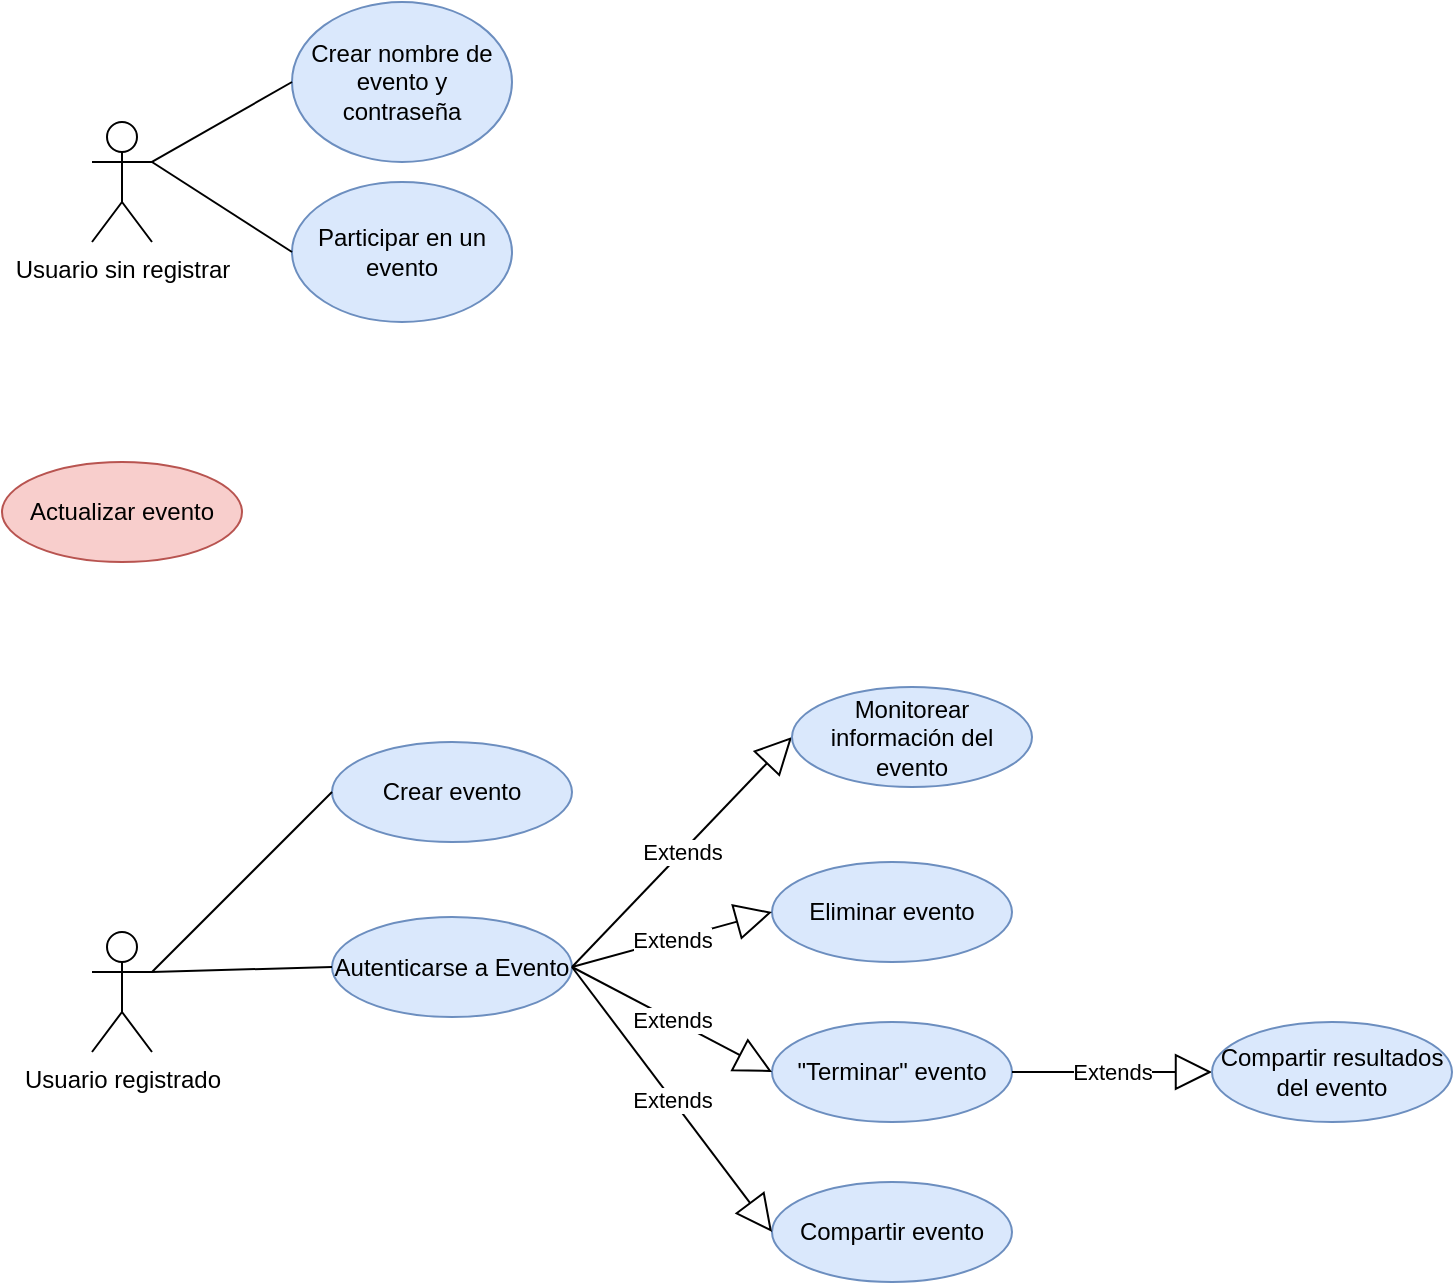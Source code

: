 <mxfile version="14.2.9" type="device" pages="6"><diagram name="Case Diagram" id="42789a77-a242-8287-6e28-9cd8cfd52e62"><mxGraphModel dx="1186" dy="620" grid="1" gridSize="10" guides="1" tooltips="1" connect="1" arrows="1" fold="1" page="1" pageScale="1" pageWidth="1100" pageHeight="850" background="#ffffff" math="0" shadow="0"><root><mxCell id="0"/><mxCell id="1" parent="0"/><mxCell id="-mq9P152cLsMuPxio5o3-1" value="Usuario registrado" style="shape=umlActor;verticalLabelPosition=bottom;verticalAlign=top;html=1;outlineConnect=0;" parent="1" vertex="1"><mxGeometry x="150" y="535" width="30" height="60" as="geometry"/></mxCell><mxCell id="-mq9P152cLsMuPxio5o3-2" value="Crear nombre de evento y contraseña" style="ellipse;whiteSpace=wrap;html=1;fillColor=#dae8fc;strokeColor=#6c8ebf;" parent="1" vertex="1"><mxGeometry x="250" y="70" width="110" height="80" as="geometry"/></mxCell><mxCell id="-mq9P152cLsMuPxio5o3-5" value="Usuario sin registrar" style="shape=umlActor;verticalLabelPosition=bottom;verticalAlign=top;html=1;outlineConnect=0;" parent="1" vertex="1"><mxGeometry x="150" y="130" width="30" height="60" as="geometry"/></mxCell><mxCell id="-mq9P152cLsMuPxio5o3-8" value="Crear evento" style="ellipse;whiteSpace=wrap;html=1;fillColor=#dae8fc;strokeColor=#6c8ebf;" parent="1" vertex="1"><mxGeometry x="270" y="440" width="120" height="50" as="geometry"/></mxCell><mxCell id="-mq9P152cLsMuPxio5o3-11" value="Participar en un evento" style="ellipse;whiteSpace=wrap;html=1;fillColor=#dae8fc;strokeColor=#6c8ebf;" parent="1" vertex="1"><mxGeometry x="250" y="160" width="110" height="70" as="geometry"/></mxCell><mxCell id="-mq9P152cLsMuPxio5o3-12" value="Autenticarse a Evento" style="ellipse;whiteSpace=wrap;html=1;fillColor=#dae8fc;strokeColor=#6c8ebf;" parent="1" vertex="1"><mxGeometry x="270" y="527.5" width="120" height="50" as="geometry"/></mxCell><mxCell id="-mq9P152cLsMuPxio5o3-15" value="Eliminar evento" style="ellipse;whiteSpace=wrap;html=1;fillColor=#dae8fc;strokeColor=#6c8ebf;" parent="1" vertex="1"><mxGeometry x="490" y="500" width="120" height="50" as="geometry"/></mxCell><mxCell id="-mq9P152cLsMuPxio5o3-17" value="&quot;Terminar&quot; evento" style="ellipse;whiteSpace=wrap;html=1;fillColor=#dae8fc;strokeColor=#6c8ebf;" parent="1" vertex="1"><mxGeometry x="490" y="580" width="120" height="50" as="geometry"/></mxCell><mxCell id="-mq9P152cLsMuPxio5o3-19" value="" style="endArrow=none;html=1;entryX=0;entryY=0.5;entryDx=0;entryDy=0;exitX=1;exitY=0.333;exitDx=0;exitDy=0;exitPerimeter=0;" parent="1" source="-mq9P152cLsMuPxio5o3-1" target="-mq9P152cLsMuPxio5o3-8" edge="1"><mxGeometry width="50" height="50" relative="1" as="geometry"><mxPoint x="90" y="540" as="sourcePoint"/><mxPoint x="140" y="490" as="targetPoint"/></mxGeometry></mxCell><mxCell id="-mq9P152cLsMuPxio5o3-20" value="" style="endArrow=none;html=1;exitX=1;exitY=0.333;exitDx=0;exitDy=0;exitPerimeter=0;entryX=0;entryY=0.5;entryDx=0;entryDy=0;" parent="1" source="-mq9P152cLsMuPxio5o3-1" target="-mq9P152cLsMuPxio5o3-12" edge="1"><mxGeometry width="50" height="50" relative="1" as="geometry"><mxPoint x="490" y="520" as="sourcePoint"/><mxPoint x="540" y="470" as="targetPoint"/></mxGeometry></mxCell><mxCell id="-mq9P152cLsMuPxio5o3-25" value="Extends" style="endArrow=block;endSize=16;endFill=0;html=1;exitX=1;exitY=0.5;exitDx=0;exitDy=0;entryX=0;entryY=0.5;entryDx=0;entryDy=0;" parent="1" source="-mq9P152cLsMuPxio5o3-12" target="-mq9P152cLsMuPxio5o3-26" edge="1"><mxGeometry width="160" relative="1" as="geometry"><mxPoint x="440" y="582.5" as="sourcePoint"/><mxPoint x="600" y="582.5" as="targetPoint"/></mxGeometry></mxCell><mxCell id="-mq9P152cLsMuPxio5o3-26" value="&lt;span&gt;Monitorear información del evento&lt;/span&gt;" style="ellipse;whiteSpace=wrap;html=1;fillColor=#dae8fc;strokeColor=#6c8ebf;" parent="1" vertex="1"><mxGeometry x="500" y="412.5" width="120" height="50" as="geometry"/></mxCell><mxCell id="-mq9P152cLsMuPxio5o3-27" value="Extends" style="endArrow=block;endSize=16;endFill=0;html=1;exitX=1;exitY=0.5;exitDx=0;exitDy=0;entryX=0;entryY=0.5;entryDx=0;entryDy=0;" parent="1" source="-mq9P152cLsMuPxio5o3-12" target="-mq9P152cLsMuPxio5o3-15" edge="1"><mxGeometry width="160" relative="1" as="geometry"><mxPoint x="400" y="562.5" as="sourcePoint"/><mxPoint x="480" y="522.5" as="targetPoint"/></mxGeometry></mxCell><mxCell id="-mq9P152cLsMuPxio5o3-29" value="Extends" style="endArrow=block;endSize=16;endFill=0;html=1;exitX=1;exitY=0.5;exitDx=0;exitDy=0;entryX=0;entryY=0.5;entryDx=0;entryDy=0;" parent="1" source="-mq9P152cLsMuPxio5o3-12" target="-mq9P152cLsMuPxio5o3-17" edge="1"><mxGeometry width="160" relative="1" as="geometry"><mxPoint x="410" y="572.5" as="sourcePoint"/><mxPoint x="490" y="502.5" as="targetPoint"/></mxGeometry></mxCell><mxCell id="-mq9P152cLsMuPxio5o3-30" value="Compartir evento" style="ellipse;whiteSpace=wrap;html=1;fillColor=#dae8fc;strokeColor=#6c8ebf;" parent="1" vertex="1"><mxGeometry x="490" y="660" width="120" height="50" as="geometry"/></mxCell><mxCell id="-mq9P152cLsMuPxio5o3-31" value="Extends" style="endArrow=block;endSize=16;endFill=0;html=1;exitX=1;exitY=0.5;exitDx=0;exitDy=0;entryX=0;entryY=0.5;entryDx=0;entryDy=0;" parent="1" source="-mq9P152cLsMuPxio5o3-12" target="-mq9P152cLsMuPxio5o3-30" edge="1"><mxGeometry width="160" relative="1" as="geometry"><mxPoint x="400" y="562.5" as="sourcePoint"/><mxPoint x="510" y="680" as="targetPoint"/></mxGeometry></mxCell><mxCell id="-mq9P152cLsMuPxio5o3-32" value="Extends" style="endArrow=block;endSize=16;endFill=0;html=1;exitX=1;exitY=0.5;exitDx=0;exitDy=0;entryX=0;entryY=0.5;entryDx=0;entryDy=0;" parent="1" source="-mq9P152cLsMuPxio5o3-17" target="-mq9P152cLsMuPxio5o3-33" edge="1"><mxGeometry width="160" relative="1" as="geometry"><mxPoint x="720" y="540" as="sourcePoint"/><mxPoint x="720" y="670.5" as="targetPoint"/></mxGeometry></mxCell><mxCell id="-mq9P152cLsMuPxio5o3-33" value="Compartir resultados del evento" style="ellipse;whiteSpace=wrap;html=1;fillColor=#dae8fc;strokeColor=#6c8ebf;" parent="1" vertex="1"><mxGeometry x="710" y="580" width="120" height="50" as="geometry"/></mxCell><mxCell id="-mq9P152cLsMuPxio5o3-34" value="" style="endArrow=none;html=1;entryX=0;entryY=0.5;entryDx=0;entryDy=0;exitX=1;exitY=0.333;exitDx=0;exitDy=0;exitPerimeter=0;" parent="1" source="-mq9P152cLsMuPxio5o3-5" target="-mq9P152cLsMuPxio5o3-2" edge="1"><mxGeometry width="50" height="50" relative="1" as="geometry"><mxPoint x="170" y="565" as="sourcePoint"/><mxPoint x="260" y="497.5" as="targetPoint"/></mxGeometry></mxCell><mxCell id="-mq9P152cLsMuPxio5o3-35" value="" style="endArrow=none;html=1;entryX=0;entryY=0.5;entryDx=0;entryDy=0;" parent="1" target="-mq9P152cLsMuPxio5o3-11" edge="1"><mxGeometry width="50" height="50" relative="1" as="geometry"><mxPoint x="180" y="150" as="sourcePoint"/><mxPoint x="260" y="497.5" as="targetPoint"/></mxGeometry></mxCell><mxCell id="_vSoYNlpWYqdiJM2pZOD-1" value="Actualizar evento" style="ellipse;whiteSpace=wrap;html=1;fillColor=#f8cecc;strokeColor=#b85450;" parent="1" vertex="1"><mxGeometry x="105" y="300" width="120" height="50" as="geometry"/></mxCell></root></mxGraphModel></diagram><diagram id="9Cw-mqvdOs1Mie2th5Im" name="Activity Diagram CreateEvent"><mxGraphModel dx="724" dy="676" grid="1" gridSize="10" guides="1" tooltips="1" connect="1" arrows="1" fold="1" page="1" pageScale="1" pageWidth="850" pageHeight="1100" math="0" shadow="0"><root><mxCell id="wjtSLorc3IJuASH-a26B-0"/><mxCell id="wjtSLorc3IJuASH-a26B-1" parent="wjtSLorc3IJuASH-a26B-0"/><mxCell id="wjtSLorc3IJuASH-a26B-2" value="&lt;p style=&quot;margin: 0px ; margin-top: 4px ; margin-left: 10px ; text-align: left&quot;&gt;&lt;b&gt;act&lt;/b&gt;&amp;nbsp;CreateEvent&lt;/p&gt;" style="html=1;shape=mxgraph.sysml.package;align=left;spacingLeft=5;verticalAlign=top;spacingTop=-3;labelX=135;html=1;overflow=fill;" parent="wjtSLorc3IJuASH-a26B-1" vertex="1"><mxGeometry x="310" y="15" width="1130" height="1070" as="geometry"/></mxCell><mxCell id="wjtSLorc3IJuASH-a26B-6" value="user" style="shape=umlFrame;whiteSpace=wrap;html=1;" parent="wjtSLorc3IJuASH-a26B-1" vertex="1"><mxGeometry x="310" y="35" width="270" height="1050" as="geometry"/></mxCell><mxCell id="wjtSLorc3IJuASH-a26B-12" style="edgeStyle=orthogonalEdgeStyle;rounded=0;orthogonalLoop=1;jettySize=auto;html=1;exitX=1;exitY=0.5;exitDx=0;exitDy=0;entryX=0;entryY=0.5;entryDx=0;entryDy=0;" parent="wjtSLorc3IJuASH-a26B-1" source="wjtSLorc3IJuASH-a26B-5" target="wjtSLorc3IJuASH-a26B-11" edge="1"><mxGeometry relative="1" as="geometry"/></mxCell><mxCell id="wjtSLorc3IJuASH-a26B-5" value="Click &quot;Create Event&quot; Button" style="rounded=1;whiteSpace=wrap;html=1;" parent="wjtSLorc3IJuASH-a26B-1" vertex="1"><mxGeometry x="370" y="125" width="110" height="40" as="geometry"/></mxCell><mxCell id="wjtSLorc3IJuASH-a26B-7" value="clientApp" style="shape=umlFrame;whiteSpace=wrap;html=1;" parent="wjtSLorc3IJuASH-a26B-1" vertex="1"><mxGeometry x="580" y="35" width="300" height="1050" as="geometry"/></mxCell><mxCell id="wjtSLorc3IJuASH-a26B-9" value="" style="ellipse;html=1;shape=startState;fillColor=#000000;strokeColor=#ff0000;" parent="wjtSLorc3IJuASH-a26B-1" vertex="1"><mxGeometry x="410" y="45" width="30" height="30" as="geometry"/></mxCell><mxCell id="wjtSLorc3IJuASH-a26B-10" value="" style="edgeStyle=orthogonalEdgeStyle;html=1;verticalAlign=bottom;endArrow=open;endSize=8;strokeColor=#ff0000;" parent="wjtSLorc3IJuASH-a26B-1" source="wjtSLorc3IJuASH-a26B-9" edge="1"><mxGeometry relative="1" as="geometry"><mxPoint x="425" y="125" as="targetPoint"/></mxGeometry></mxCell><mxCell id="wjtSLorc3IJuASH-a26B-14" style="edgeStyle=orthogonalEdgeStyle;rounded=0;orthogonalLoop=1;jettySize=auto;html=1;exitX=0.5;exitY=1;exitDx=0;exitDy=0;entryX=1;entryY=0.5;entryDx=0;entryDy=0;" parent="wjtSLorc3IJuASH-a26B-1" source="wjtSLorc3IJuASH-a26B-11" target="wjtSLorc3IJuASH-a26B-13" edge="1"><mxGeometry relative="1" as="geometry"/></mxCell><mxCell id="wjtSLorc3IJuASH-a26B-11" value="Change view to &quot;New ID Event'&quot; view" style="rounded=1;whiteSpace=wrap;html=1;" parent="wjtSLorc3IJuASH-a26B-1" vertex="1"><mxGeometry x="675" y="125" width="110" height="40" as="geometry"/></mxCell><mxCell id="wjtSLorc3IJuASH-a26B-16" style="edgeStyle=orthogonalEdgeStyle;rounded=0;orthogonalLoop=1;jettySize=auto;html=1;exitX=0.5;exitY=1;exitDx=0;exitDy=0;" parent="wjtSLorc3IJuASH-a26B-1" source="wjtSLorc3IJuASH-a26B-13" target="wjtSLorc3IJuASH-a26B-15" edge="1"><mxGeometry relative="1" as="geometry"/></mxCell><mxCell id="wjtSLorc3IJuASH-a26B-13" value="Fill &quot;New ID Event&quot; with eventname and password" style="rounded=1;whiteSpace=wrap;html=1;" parent="wjtSLorc3IJuASH-a26B-1" vertex="1"><mxGeometry x="370" y="205" width="110" height="40" as="geometry"/></mxCell><mxCell id="wjtSLorc3IJuASH-a26B-20" style="edgeStyle=orthogonalEdgeStyle;rounded=0;orthogonalLoop=1;jettySize=auto;html=1;exitX=1;exitY=0.5;exitDx=0;exitDy=0;entryX=0;entryY=0.5;entryDx=0;entryDy=0;" parent="wjtSLorc3IJuASH-a26B-1" source="wjtSLorc3IJuASH-a26B-15" target="wjtSLorc3IJuASH-a26B-17" edge="1"><mxGeometry relative="1" as="geometry"/></mxCell><mxCell id="wjtSLorc3IJuASH-a26B-15" value="Click submit button" style="rounded=1;whiteSpace=wrap;html=1;" parent="wjtSLorc3IJuASH-a26B-1" vertex="1"><mxGeometry x="370" y="275" width="110" height="40" as="geometry"/></mxCell><mxCell id="wjtSLorc3IJuASH-a26B-17" value="Invalid event info? (Check unique)" style="rhombus;whiteSpace=wrap;html=1;fillColor=#ffffc0;strokeColor=#ff0000;" parent="wjtSLorc3IJuASH-a26B-1" vertex="1"><mxGeometry x="655" y="265" width="80" height="40" as="geometry"/></mxCell><mxCell id="wjtSLorc3IJuASH-a26B-18" value="no" style="edgeStyle=orthogonalEdgeStyle;html=1;align=left;verticalAlign=bottom;endArrow=open;endSize=8;strokeColor=#ff0000;entryX=0.5;entryY=0;entryDx=0;entryDy=0;" parent="wjtSLorc3IJuASH-a26B-1" source="wjtSLorc3IJuASH-a26B-17" target="wjtSLorc3IJuASH-a26B-22" edge="1"><mxGeometry x="-1" y="60" relative="1" as="geometry"><mxPoint x="835" y="285" as="targetPoint"/><Array as="points"/><mxPoint x="-35" y="-55" as="offset"/></mxGeometry></mxCell><mxCell id="wjtSLorc3IJuASH-a26B-19" value="yes" style="edgeStyle=orthogonalEdgeStyle;html=1;align=left;verticalAlign=top;endArrow=open;endSize=8;strokeColor=#ff0000;entryX=1;entryY=0.5;entryDx=0;entryDy=0;" parent="wjtSLorc3IJuASH-a26B-1" source="wjtSLorc3IJuASH-a26B-17" target="wjtSLorc3IJuASH-a26B-11" edge="1"><mxGeometry x="-1" y="-51" relative="1" as="geometry"><mxPoint x="695" y="365" as="targetPoint"/><Array as="points"><mxPoint x="695" y="255"/><mxPoint x="795" y="255"/><mxPoint x="795" y="145"/></Array><mxPoint x="-26" y="45" as="offset"/></mxGeometry></mxCell><mxCell id="wjtSLorc3IJuASH-a26B-27" style="edgeStyle=orthogonalEdgeStyle;rounded=0;orthogonalLoop=1;jettySize=auto;html=1;exitX=0;exitY=0.5;exitDx=0;exitDy=0;entryX=1;entryY=0.5;entryDx=0;entryDy=0;" parent="wjtSLorc3IJuASH-a26B-1" source="wjtSLorc3IJuASH-a26B-22" target="wjtSLorc3IJuASH-a26B-29" edge="1"><mxGeometry relative="1" as="geometry"><mxPoint x="480" y="365" as="targetPoint"/></mxGeometry></mxCell><mxCell id="wjtSLorc3IJuASH-a26B-22" value="Change view to &quot;Details Event&quot; view" style="rounded=1;whiteSpace=wrap;html=1;" parent="wjtSLorc3IJuASH-a26B-1" vertex="1"><mxGeometry x="640" y="335" width="110" height="40" as="geometry"/></mxCell><mxCell id="f5_5BlQz1r_yLBLPXmol-0" style="edgeStyle=orthogonalEdgeStyle;rounded=0;orthogonalLoop=1;jettySize=auto;html=1;exitX=0.5;exitY=1;exitDx=0;exitDy=0;entryX=0.5;entryY=0;entryDx=0;entryDy=0;" parent="wjtSLorc3IJuASH-a26B-1" source="wjtSLorc3IJuASH-a26B-15" target="tGHeVwYIs5yIwDa0_gxU-0" edge="1"><mxGeometry relative="1" as="geometry"><mxPoint x="425" y="385" as="sourcePoint"/><mxPoint x="425" y="380" as="targetPoint"/></mxGeometry></mxCell><mxCell id="wjtSLorc3IJuASH-a26B-32" style="edgeStyle=orthogonalEdgeStyle;rounded=0;orthogonalLoop=1;jettySize=auto;html=1;exitX=0.5;exitY=1;exitDx=0;exitDy=0;" parent="wjtSLorc3IJuASH-a26B-1" source="wjtSLorc3IJuASH-a26B-29" edge="1"><mxGeometry relative="1" as="geometry"><mxPoint x="425" y="535" as="targetPoint"/></mxGeometry></mxCell><mxCell id="wjtSLorc3IJuASH-a26B-29" value="Select Potential Dates" style="rounded=1;whiteSpace=wrap;html=1;" parent="wjtSLorc3IJuASH-a26B-1" vertex="1"><mxGeometry x="370" y="460" width="110" height="40" as="geometry"/></mxCell><mxCell id="wjtSLorc3IJuASH-a26B-36" value="Add hours?" style="rhombus;whiteSpace=wrap;html=1;fillColor=#ffffc0;strokeColor=#ff0000;" parent="wjtSLorc3IJuASH-a26B-1" vertex="1"><mxGeometry x="383" y="535" width="80" height="40" as="geometry"/></mxCell><mxCell id="wjtSLorc3IJuASH-a26B-37" value="no" style="edgeStyle=orthogonalEdgeStyle;html=1;align=left;verticalAlign=bottom;endArrow=open;endSize=8;strokeColor=#ff0000;entryX=1;entryY=0.5;entryDx=0;entryDy=0;exitX=1;exitY=0.5;exitDx=0;exitDy=0;" parent="wjtSLorc3IJuASH-a26B-1" edge="1"><mxGeometry x="-1" y="28" relative="1" as="geometry"><mxPoint x="480" y="728" as="targetPoint"/><mxPoint x="463" y="558" as="sourcePoint"/><Array as="points"><mxPoint x="520" y="558"/><mxPoint x="520" y="728"/></Array><mxPoint x="-13" y="3" as="offset"/></mxGeometry></mxCell><mxCell id="wjtSLorc3IJuASH-a26B-38" value="yes" style="edgeStyle=orthogonalEdgeStyle;html=1;align=left;verticalAlign=top;endArrow=open;endSize=8;strokeColor=#ff0000;" parent="wjtSLorc3IJuASH-a26B-1" source="wjtSLorc3IJuASH-a26B-36" edge="1"><mxGeometry x="-1" relative="1" as="geometry"><mxPoint x="423" y="635" as="targetPoint"/></mxGeometry></mxCell><mxCell id="wjtSLorc3IJuASH-a26B-40" value="Invalid event info?" style="rhombus;whiteSpace=wrap;html=1;fillColor=#ffffc0;strokeColor=#ff0000;" parent="wjtSLorc3IJuASH-a26B-1" vertex="1"><mxGeometry x="660" y="445" width="80" height="40" as="geometry"/></mxCell><mxCell id="wjtSLorc3IJuASH-a26B-41" value="no" style="edgeStyle=orthogonalEdgeStyle;html=1;align=left;verticalAlign=bottom;endArrow=open;endSize=8;strokeColor=#ff0000;entryX=0;entryY=0.5;entryDx=0;entryDy=0;" parent="wjtSLorc3IJuASH-a26B-1" source="wjtSLorc3IJuASH-a26B-40" target="JPBWjZyjdWDfRMGxfaAp-1" edge="1"><mxGeometry x="-1" relative="1" as="geometry"><mxPoint x="840" y="465" as="targetPoint"/></mxGeometry></mxCell><mxCell id="wjtSLorc3IJuASH-a26B-42" value="yes" style="edgeStyle=orthogonalEdgeStyle;html=1;align=left;verticalAlign=top;endArrow=open;endSize=8;strokeColor=#ff0000;entryX=1;entryY=0.5;entryDx=0;entryDy=0;" parent="wjtSLorc3IJuASH-a26B-1" source="wjtSLorc3IJuASH-a26B-40" target="wjtSLorc3IJuASH-a26B-22" edge="1"><mxGeometry x="-0.312" relative="1" as="geometry"><mxPoint x="700" y="545" as="targetPoint"/><mxPoint as="offset"/><Array as="points"><mxPoint x="700" y="410"/><mxPoint x="790" y="410"/><mxPoint x="790" y="355"/></Array></mxGeometry></mxCell><mxCell id="wjtSLorc3IJuASH-a26B-43" value="Select Open Hours" style="rounded=1;whiteSpace=wrap;html=1;" parent="wjtSLorc3IJuASH-a26B-1" vertex="1"><mxGeometry x="370" y="635" width="110" height="40" as="geometry"/></mxCell><mxCell id="wjtSLorc3IJuASH-a26B-47" style="edgeStyle=orthogonalEdgeStyle;rounded=0;orthogonalLoop=1;jettySize=auto;html=1;exitX=0.5;exitY=1;exitDx=0;exitDy=0;" parent="wjtSLorc3IJuASH-a26B-1" source="wjtSLorc3IJuASH-a26B-45" target="wjtSLorc3IJuASH-a26B-46" edge="1"><mxGeometry relative="1" as="geometry"/></mxCell><mxCell id="wjtSLorc3IJuASH-a26B-45" value="Save event to DB" style="rounded=1;whiteSpace=wrap;html=1;" parent="wjtSLorc3IJuASH-a26B-1" vertex="1"><mxGeometry x="975" y="535" width="110" height="40" as="geometry"/></mxCell><mxCell id="wjtSLorc3IJuASH-a26B-58" style="edgeStyle=orthogonalEdgeStyle;rounded=0;orthogonalLoop=1;jettySize=auto;html=1;exitX=0.5;exitY=1;exitDx=0;exitDy=0;entryX=0.5;entryY=0;entryDx=0;entryDy=0;" parent="wjtSLorc3IJuASH-a26B-1" source="wjtSLorc3IJuASH-a26B-46" target="wjtSLorc3IJuASH-a26B-51" edge="1"><mxGeometry relative="1" as="geometry"/></mxCell><mxCell id="wjtSLorc3IJuASH-a26B-46" value="Return unique URL" style="rounded=1;whiteSpace=wrap;html=1;" parent="wjtSLorc3IJuASH-a26B-1" vertex="1"><mxGeometry x="975" y="635" width="110" height="40" as="geometry"/></mxCell><mxCell id="wjtSLorc3IJuASH-a26B-55" style="edgeStyle=orthogonalEdgeStyle;rounded=0;orthogonalLoop=1;jettySize=auto;html=1;exitX=0.5;exitY=1;exitDx=0;exitDy=0;entryX=0.5;entryY=0;entryDx=0;entryDy=0;" parent="wjtSLorc3IJuASH-a26B-1" source="wjtSLorc3IJuASH-a26B-49" target="wjtSLorc3IJuASH-a26B-52" edge="1"><mxGeometry relative="1" as="geometry"/></mxCell><mxCell id="wjtSLorc3IJuASH-a26B-49" value="Check Event Information" style="rounded=1;whiteSpace=wrap;html=1;" parent="wjtSLorc3IJuASH-a26B-1" vertex="1"><mxGeometry x="370" y="705" width="110" height="40" as="geometry"/></mxCell><mxCell id="wjtSLorc3IJuASH-a26B-50" style="edgeStyle=orthogonalEdgeStyle;rounded=0;orthogonalLoop=1;jettySize=auto;html=1;exitX=0.5;exitY=1;exitDx=0;exitDy=0;" parent="wjtSLorc3IJuASH-a26B-1" source="wjtSLorc3IJuASH-a26B-43" target="wjtSLorc3IJuASH-a26B-49" edge="1"><mxGeometry relative="1" as="geometry"><mxPoint x="660" y="465" as="targetPoint"/><mxPoint x="425" y="675" as="sourcePoint"/></mxGeometry></mxCell><mxCell id="wjtSLorc3IJuASH-a26B-72" style="edgeStyle=orthogonalEdgeStyle;rounded=0;orthogonalLoop=1;jettySize=auto;html=1;exitX=0.5;exitY=1;exitDx=0;exitDy=0;entryX=0.5;entryY=0;entryDx=0;entryDy=0;" parent="wjtSLorc3IJuASH-a26B-1" source="wjtSLorc3IJuASH-a26B-51" target="wjtSLorc3IJuASH-a26B-69" edge="1"><mxGeometry relative="1" as="geometry"/></mxCell><mxCell id="wjtSLorc3IJuASH-a26B-51" value="Change view to &quot;Share/Details Event&quot; view" style="rounded=1;whiteSpace=wrap;html=1;" parent="wjtSLorc3IJuASH-a26B-1" vertex="1"><mxGeometry x="675" y="945" width="110" height="40" as="geometry"/></mxCell><mxCell id="wjtSLorc3IJuASH-a26B-52" value="Correct information?" style="rhombus;whiteSpace=wrap;html=1;fillColor=#ffffc0;strokeColor=#ff0000;" parent="wjtSLorc3IJuASH-a26B-1" vertex="1"><mxGeometry x="383" y="765" width="80" height="40" as="geometry"/></mxCell><mxCell id="wjtSLorc3IJuASH-a26B-53" value="no" style="edgeStyle=orthogonalEdgeStyle;html=1;align=left;verticalAlign=bottom;endArrow=open;endSize=8;strokeColor=#ff0000;entryX=0;entryY=0.5;entryDx=0;entryDy=0;" parent="wjtSLorc3IJuASH-a26B-1" source="wjtSLorc3IJuASH-a26B-52" target="wjtSLorc3IJuASH-a26B-29" edge="1"><mxGeometry x="-1" relative="1" as="geometry"><mxPoint x="370" y="365" as="targetPoint"/><Array as="points"><mxPoint x="340" y="785"/><mxPoint x="340" y="480"/></Array></mxGeometry></mxCell><mxCell id="wjtSLorc3IJuASH-a26B-54" value="yes" style="edgeStyle=orthogonalEdgeStyle;html=1;align=left;verticalAlign=top;endArrow=open;endSize=8;strokeColor=#ff0000;" parent="wjtSLorc3IJuASH-a26B-1" source="wjtSLorc3IJuASH-a26B-52" edge="1"><mxGeometry x="-1" relative="1" as="geometry"><mxPoint x="423" y="865" as="targetPoint"/></mxGeometry></mxCell><mxCell id="wjtSLorc3IJuASH-a26B-57" style="edgeStyle=orthogonalEdgeStyle;rounded=0;orthogonalLoop=1;jettySize=auto;html=1;exitX=1;exitY=0.5;exitDx=0;exitDy=0;entryX=0.5;entryY=1;entryDx=0;entryDy=0;" parent="wjtSLorc3IJuASH-a26B-1" source="wjtSLorc3IJuASH-a26B-56" target="wjtSLorc3IJuASH-a26B-40" edge="1"><mxGeometry relative="1" as="geometry"/></mxCell><mxCell id="wjtSLorc3IJuASH-a26B-56" value="Click &quot;Submit Event&quot;" style="rounded=1;whiteSpace=wrap;html=1;" parent="wjtSLorc3IJuASH-a26B-1" vertex="1"><mxGeometry x="368" y="865" width="110" height="40" as="geometry"/></mxCell><mxCell id="wjtSLorc3IJuASH-a26B-69" value="" style="ellipse;html=1;shape=endState;fillColor=#000000;strokeColor=#ff0000;" parent="wjtSLorc3IJuASH-a26B-1" vertex="1"><mxGeometry x="715" y="1015" width="30" height="30" as="geometry"/></mxCell><mxCell id="JPBWjZyjdWDfRMGxfaAp-0" value="URLAPI" style="shape=umlFrame;whiteSpace=wrap;html=1;" parent="wjtSLorc3IJuASH-a26B-1" vertex="1"><mxGeometry x="1160" y="35" width="280" height="1050" as="geometry"/></mxCell><mxCell id="E-lfzlZWvmrU8k4SmftV-0" style="edgeStyle=orthogonalEdgeStyle;rounded=0;orthogonalLoop=1;jettySize=auto;html=1;entryX=0.5;entryY=0;entryDx=0;entryDy=0;" parent="wjtSLorc3IJuASH-a26B-1" source="JPBWjZyjdWDfRMGxfaAp-1" target="wjtSLorc3IJuASH-a26B-45" edge="1"><mxGeometry relative="1" as="geometry"><Array as="points"><mxPoint x="1300" y="505"/><mxPoint x="1030" y="505"/></Array></mxGeometry></mxCell><mxCell id="JPBWjZyjdWDfRMGxfaAp-1" value="Generate sharable link" style="rounded=1;whiteSpace=wrap;html=1;" parent="wjtSLorc3IJuASH-a26B-1" vertex="1"><mxGeometry x="1245" y="445" width="110" height="40" as="geometry"/></mxCell><mxCell id="tGHeVwYIs5yIwDa0_gxU-0" value="Select Timezone" style="rounded=1;whiteSpace=wrap;html=1;" vertex="1" parent="wjtSLorc3IJuASH-a26B-1"><mxGeometry x="370" y="375" width="110" height="40" as="geometry"/></mxCell><mxCell id="tGHeVwYIs5yIwDa0_gxU-1" style="edgeStyle=orthogonalEdgeStyle;rounded=0;orthogonalLoop=1;jettySize=auto;html=1;exitX=0.5;exitY=1;exitDx=0;exitDy=0;entryX=0.5;entryY=0;entryDx=0;entryDy=0;" edge="1" parent="wjtSLorc3IJuASH-a26B-1" source="tGHeVwYIs5yIwDa0_gxU-0" target="wjtSLorc3IJuASH-a26B-29"><mxGeometry relative="1" as="geometry"><mxPoint x="435" y="325" as="sourcePoint"/><mxPoint x="435" y="390" as="targetPoint"/></mxGeometry></mxCell></root></mxGraphModel></diagram><diagram id="BfS6MV0txFibL7eui2L-" name="Activity Diagram JoinEvent"><mxGraphModel dx="724" dy="676" grid="1" gridSize="10" guides="1" tooltips="1" connect="1" arrows="1" fold="1" page="1" pageScale="1" pageWidth="827" pageHeight="1169" math="0" shadow="0"><root><mxCell id="12aUn6j07WaLGxEKf0kd-0"/><mxCell id="12aUn6j07WaLGxEKf0kd-1" parent="12aUn6j07WaLGxEKf0kd-0"/><mxCell id="haZI6sdPSIP0fiKG_oV0-0" value="&lt;p style=&quot;margin: 0px ; margin-top: 4px ; margin-left: 10px ; text-align: left&quot;&gt;&lt;b&gt;act&lt;/b&gt;&amp;nbsp;JoinEvent&lt;/p&gt;" style="html=1;shape=mxgraph.sysml.package;align=left;spacingLeft=5;verticalAlign=top;spacingTop=-3;labelX=135;html=1;overflow=fill;" parent="12aUn6j07WaLGxEKf0kd-1" vertex="1"><mxGeometry x="470" y="60" width="850" height="670" as="geometry"/></mxCell><mxCell id="haZI6sdPSIP0fiKG_oV0-1" value="user" style="shape=umlFrame;whiteSpace=wrap;html=1;" parent="12aUn6j07WaLGxEKf0kd-1" vertex="1"><mxGeometry x="470" y="80" width="270" height="650" as="geometry"/></mxCell><mxCell id="haZI6sdPSIP0fiKG_oV0-2" value="clientApp" style="shape=umlFrame;whiteSpace=wrap;html=1;" parent="12aUn6j07WaLGxEKf0kd-1" vertex="1"><mxGeometry x="740" y="80" width="300" height="650" as="geometry"/></mxCell><mxCell id="haZI6sdPSIP0fiKG_oV0-3" value="serverApp" style="shape=umlFrame;whiteSpace=wrap;html=1;" parent="12aUn6j07WaLGxEKf0kd-1" vertex="1"><mxGeometry x="1040" y="80" width="280" height="650" as="geometry"/></mxCell><mxCell id="haZI6sdPSIP0fiKG_oV0-6" value="" style="ellipse;html=1;shape=startState;fillColor=#000000;strokeColor=#ff0000;" parent="12aUn6j07WaLGxEKf0kd-1" vertex="1"><mxGeometry x="580" y="120" width="30" height="30" as="geometry"/></mxCell><mxCell id="haZI6sdPSIP0fiKG_oV0-7" value="" style="edgeStyle=orthogonalEdgeStyle;html=1;verticalAlign=bottom;endArrow=open;endSize=8;strokeColor=#ff0000;" parent="12aUn6j07WaLGxEKf0kd-1" source="haZI6sdPSIP0fiKG_oV0-6" edge="1"><mxGeometry relative="1" as="geometry"><mxPoint x="595" y="210" as="targetPoint"/></mxGeometry></mxCell><mxCell id="Wd_JX6pZzTjviCwzwu1m-3" style="edgeStyle=orthogonalEdgeStyle;rounded=0;orthogonalLoop=1;jettySize=auto;html=1;entryX=0;entryY=0.5;entryDx=0;entryDy=0;" parent="12aUn6j07WaLGxEKf0kd-1" source="Wd_JX6pZzTjviCwzwu1m-0" target="Wd_JX6pZzTjviCwzwu1m-2" edge="1"><mxGeometry relative="1" as="geometry"/></mxCell><mxCell id="Wd_JX6pZzTjviCwzwu1m-0" value="Enter event identifier" style="rounded=1;whiteSpace=wrap;html=1;" parent="12aUn6j07WaLGxEKf0kd-1" vertex="1"><mxGeometry x="540" y="210" width="100" height="40" as="geometry"/></mxCell><mxCell id="Wd_JX6pZzTjviCwzwu1m-5" style="edgeStyle=orthogonalEdgeStyle;rounded=0;orthogonalLoop=1;jettySize=auto;html=1;entryX=1;entryY=0.5;entryDx=0;entryDy=0;" parent="12aUn6j07WaLGxEKf0kd-1" source="Wd_JX6pZzTjviCwzwu1m-2" target="Wd_JX6pZzTjviCwzwu1m-4" edge="1"><mxGeometry relative="1" as="geometry"><Array as="points"><mxPoint x="1180" y="310"/></Array></mxGeometry></mxCell><mxCell id="Wd_JX6pZzTjviCwzwu1m-2" value="Retrieve event information" style="rounded=1;whiteSpace=wrap;html=1;" parent="12aUn6j07WaLGxEKf0kd-1" vertex="1"><mxGeometry x="1125" y="210" width="110" height="40" as="geometry"/></mxCell><mxCell id="Wd_JX6pZzTjviCwzwu1m-7" style="edgeStyle=orthogonalEdgeStyle;rounded=0;orthogonalLoop=1;jettySize=auto;html=1;" parent="12aUn6j07WaLGxEKf0kd-1" source="Wd_JX6pZzTjviCwzwu1m-4" target="Wd_JX6pZzTjviCwzwu1m-6" edge="1"><mxGeometry relative="1" as="geometry"/></mxCell><mxCell id="Wd_JX6pZzTjviCwzwu1m-4" value="Change view to &quot;Participant details&quot; view" style="rounded=1;whiteSpace=wrap;html=1;" parent="12aUn6j07WaLGxEKf0kd-1" vertex="1"><mxGeometry x="840" y="290" width="100" height="40" as="geometry"/></mxCell><mxCell id="Wd_JX6pZzTjviCwzwu1m-9" style="edgeStyle=orthogonalEdgeStyle;rounded=0;orthogonalLoop=1;jettySize=auto;html=1;entryX=0;entryY=0.5;entryDx=0;entryDy=0;" parent="12aUn6j07WaLGxEKf0kd-1" source="Wd_JX6pZzTjviCwzwu1m-6" target="Wd_JX6pZzTjviCwzwu1m-8" edge="1"><mxGeometry relative="1" as="geometry"><Array as="points"><mxPoint x="595" y="400"/></Array></mxGeometry></mxCell><mxCell id="Wd_JX6pZzTjviCwzwu1m-6" value="Enter participant name" style="rounded=1;whiteSpace=wrap;html=1;" parent="12aUn6j07WaLGxEKf0kd-1" vertex="1"><mxGeometry x="545" y="290" width="100" height="40" as="geometry"/></mxCell><mxCell id="Nn6_sPus2rPoULIowfI5-1" style="edgeStyle=orthogonalEdgeStyle;rounded=0;orthogonalLoop=1;jettySize=auto;html=1;entryX=1;entryY=0.75;entryDx=0;entryDy=0;" parent="12aUn6j07WaLGxEKf0kd-1" source="Wd_JX6pZzTjviCwzwu1m-8" target="Nn6_sPus2rPoULIowfI5-0" edge="1"><mxGeometry relative="1" as="geometry"><Array as="points"><mxPoint x="900" y="470"/></Array></mxGeometry></mxCell><mxCell id="Wd_JX6pZzTjviCwzwu1m-8" value="Change view to &quot;calendar&quot;&amp;nbsp;view" style="rounded=1;whiteSpace=wrap;html=1;" parent="12aUn6j07WaLGxEKf0kd-1" vertex="1"><mxGeometry x="840" y="380" width="100" height="40" as="geometry"/></mxCell><mxCell id="Nn6_sPus2rPoULIowfI5-3" style="edgeStyle=orthogonalEdgeStyle;rounded=0;orthogonalLoop=1;jettySize=auto;html=1;entryX=0;entryY=0.5;entryDx=0;entryDy=0;" parent="12aUn6j07WaLGxEKf0kd-1" source="Nn6_sPus2rPoULIowfI5-0" target="Nn6_sPus2rPoULIowfI5-2" edge="1"><mxGeometry relative="1" as="geometry"><Array as="points"><mxPoint x="590" y="515"/></Array></mxGeometry></mxCell><mxCell id="Nn6_sPus2rPoULIowfI5-0" value="Select Open Hours" style="rounded=1;whiteSpace=wrap;html=1;" parent="12aUn6j07WaLGxEKf0kd-1" vertex="1"><mxGeometry x="545" y="440" width="110" height="40" as="geometry"/></mxCell><mxCell id="Nn6_sPus2rPoULIowfI5-5" style="edgeStyle=orthogonalEdgeStyle;rounded=0;orthogonalLoop=1;jettySize=auto;html=1;entryX=1;entryY=0.5;entryDx=0;entryDy=0;" parent="12aUn6j07WaLGxEKf0kd-1" source="Nn6_sPus2rPoULIowfI5-2" target="Nn6_sPus2rPoULIowfI5-4" edge="1"><mxGeometry relative="1" as="geometry"><Array as="points"><mxPoint x="1180" y="595"/></Array></mxGeometry></mxCell><mxCell id="Nn6_sPus2rPoULIowfI5-2" value="Save user's selected dates" style="rounded=1;whiteSpace=wrap;html=1;" parent="12aUn6j07WaLGxEKf0kd-1" vertex="1"><mxGeometry x="1130" y="495" width="100" height="40" as="geometry"/></mxCell><mxCell id="ewpYrZ58kQHpdo8u8jFW-1" style="edgeStyle=orthogonalEdgeStyle;rounded=0;orthogonalLoop=1;jettySize=auto;html=1;exitX=0.5;exitY=1;exitDx=0;exitDy=0;entryX=0.5;entryY=0;entryDx=0;entryDy=0;" parent="12aUn6j07WaLGxEKf0kd-1" source="Nn6_sPus2rPoULIowfI5-4" target="ewpYrZ58kQHpdo8u8jFW-0" edge="1"><mxGeometry relative="1" as="geometry"/></mxCell><mxCell id="Nn6_sPus2rPoULIowfI5-4" value="Show success message" style="rounded=1;whiteSpace=wrap;html=1;" parent="12aUn6j07WaLGxEKf0kd-1" vertex="1"><mxGeometry x="845" y="575" width="100" height="40" as="geometry"/></mxCell><mxCell id="ewpYrZ58kQHpdo8u8jFW-0" value="" style="ellipse;html=1;shape=endState;fillColor=#000000;strokeColor=#ff0000;" parent="12aUn6j07WaLGxEKf0kd-1" vertex="1"><mxGeometry x="880" y="630" width="30" height="30" as="geometry"/></mxCell></root></mxGraphModel></diagram><diagram id="rpOZztUB96X5NmyDr1hF" name="Activity Diagram CheckEvent"><mxGraphModel dx="724" dy="676" grid="1" gridSize="10" guides="1" tooltips="1" connect="1" arrows="1" fold="1" page="1" pageScale="1" pageWidth="827" pageHeight="1169" math="0" shadow="0"><root><mxCell id="Bf7BFidhceOr3nHyfs4J-0"/><mxCell id="Bf7BFidhceOr3nHyfs4J-1" parent="Bf7BFidhceOr3nHyfs4J-0"/><mxCell id="3uVYQL52WAp5vg8cl7tf-0" value="&lt;p style=&quot;margin: 0px ; margin-top: 4px ; margin-left: 10px ; text-align: left&quot;&gt;&lt;b&gt;act&lt;/b&gt;&amp;nbsp;CheckEvent&lt;/p&gt;" style="html=1;shape=mxgraph.sysml.package;align=left;spacingLeft=5;verticalAlign=top;spacingTop=-3;labelX=135;html=1;overflow=fill;" parent="Bf7BFidhceOr3nHyfs4J-1" vertex="1"><mxGeometry x="410" y="140" width="850" height="470" as="geometry"/></mxCell><mxCell id="3uVYQL52WAp5vg8cl7tf-1" value="user" style="shape=umlFrame;whiteSpace=wrap;html=1;" parent="Bf7BFidhceOr3nHyfs4J-1" vertex="1"><mxGeometry x="410" y="160" width="270" height="450" as="geometry"/></mxCell><mxCell id="3uVYQL52WAp5vg8cl7tf-2" value="clientApp" style="shape=umlFrame;whiteSpace=wrap;html=1;" parent="Bf7BFidhceOr3nHyfs4J-1" vertex="1"><mxGeometry x="680" y="160" width="300" height="450" as="geometry"/></mxCell><mxCell id="3uVYQL52WAp5vg8cl7tf-3" value="serverApp" style="shape=umlFrame;whiteSpace=wrap;html=1;" parent="Bf7BFidhceOr3nHyfs4J-1" vertex="1"><mxGeometry x="980" y="160" width="280" height="450" as="geometry"/></mxCell><mxCell id="3uVYQL52WAp5vg8cl7tf-4" value="" style="ellipse;html=1;shape=startState;fillColor=#000000;strokeColor=#ff0000;" parent="Bf7BFidhceOr3nHyfs4J-1" vertex="1"><mxGeometry x="530" y="200" width="30" height="30" as="geometry"/></mxCell><mxCell id="3uVYQL52WAp5vg8cl7tf-5" value="" style="edgeStyle=orthogonalEdgeStyle;html=1;verticalAlign=bottom;endArrow=open;endSize=8;strokeColor=#ff0000;" parent="Bf7BFidhceOr3nHyfs4J-1" source="3uVYQL52WAp5vg8cl7tf-4" edge="1"><mxGeometry relative="1" as="geometry"><mxPoint x="545" y="290" as="targetPoint"/></mxGeometry></mxCell><mxCell id="ltug3ZU0NkTItgQTTSGT-0" value="Enter event ID and password" style="rounded=1;whiteSpace=wrap;html=1;" parent="Bf7BFidhceOr3nHyfs4J-1" vertex="1"><mxGeometry x="495" y="300" width="100" height="40" as="geometry"/></mxCell><mxCell id="E6-oBZ6kpkEQPiir-CdY-0" value="Invalid credentials?" style="rhombus;whiteSpace=wrap;html=1;fillColor=#ffffc0;strokeColor=#ff0000;" parent="Bf7BFidhceOr3nHyfs4J-1" vertex="1"><mxGeometry x="500" y="380" width="80" height="40" as="geometry"/></mxCell><mxCell id="E6-oBZ6kpkEQPiir-CdY-1" value="yes" style="edgeStyle=orthogonalEdgeStyle;html=1;align=left;verticalAlign=bottom;endArrow=open;endSize=8;strokeColor=#ff0000;entryX=0;entryY=0.5;entryDx=0;entryDy=0;exitX=0;exitY=0.5;exitDx=0;exitDy=0;" parent="Bf7BFidhceOr3nHyfs4J-1" source="E6-oBZ6kpkEQPiir-CdY-0" target="ltug3ZU0NkTItgQTTSGT-0" edge="1"><mxGeometry x="-0.771" y="-10" relative="1" as="geometry"><mxPoint x="680" y="400" as="targetPoint"/><Array as="points"><mxPoint x="450" y="400"/><mxPoint x="450" y="320"/></Array><mxPoint as="offset"/></mxGeometry></mxCell><mxCell id="E6-oBZ6kpkEQPiir-CdY-2" value="no" style="edgeStyle=orthogonalEdgeStyle;html=1;align=left;verticalAlign=top;endArrow=open;endSize=8;strokeColor=#ff0000;" parent="Bf7BFidhceOr3nHyfs4J-1" source="E6-oBZ6kpkEQPiir-CdY-0" target="E6-oBZ6kpkEQPiir-CdY-3" edge="1"><mxGeometry x="-1" relative="1" as="geometry"><mxPoint x="540" y="480" as="targetPoint"/></mxGeometry></mxCell><mxCell id="E6-oBZ6kpkEQPiir-CdY-5" style="edgeStyle=orthogonalEdgeStyle;rounded=0;orthogonalLoop=1;jettySize=auto;html=1;" parent="Bf7BFidhceOr3nHyfs4J-1" source="E6-oBZ6kpkEQPiir-CdY-3" target="E6-oBZ6kpkEQPiir-CdY-4" edge="1"><mxGeometry relative="1" as="geometry"/></mxCell><mxCell id="E6-oBZ6kpkEQPiir-CdY-3" value="Retrieve Event information" style="rounded=1;whiteSpace=wrap;html=1;" parent="Bf7BFidhceOr3nHyfs4J-1" vertex="1"><mxGeometry x="1060" y="470" width="100" height="40" as="geometry"/></mxCell><mxCell id="E6-oBZ6kpkEQPiir-CdY-10" style="edgeStyle=orthogonalEdgeStyle;rounded=0;orthogonalLoop=1;jettySize=auto;html=1;entryX=0.5;entryY=0;entryDx=0;entryDy=0;" parent="Bf7BFidhceOr3nHyfs4J-1" source="E6-oBZ6kpkEQPiir-CdY-4" target="E6-oBZ6kpkEQPiir-CdY-8" edge="1"><mxGeometry relative="1" as="geometry"/></mxCell><mxCell id="E6-oBZ6kpkEQPiir-CdY-4" value="Change view to &quot;Current event info&quot; view" style="rounded=1;whiteSpace=wrap;html=1;" parent="Bf7BFidhceOr3nHyfs4J-1" vertex="1"><mxGeometry x="780" y="470" width="100" height="40" as="geometry"/></mxCell><mxCell id="E6-oBZ6kpkEQPiir-CdY-26" style="edgeStyle=orthogonalEdgeStyle;rounded=0;orthogonalLoop=1;jettySize=auto;html=1;entryX=0.082;entryY=-0.003;entryDx=0;entryDy=0;entryPerimeter=0;" parent="Bf7BFidhceOr3nHyfs4J-1" source="E6-oBZ6kpkEQPiir-CdY-8" target="E6-oBZ6kpkEQPiir-CdY-12" edge="1"><mxGeometry relative="1" as="geometry"><mxPoint x="-10" y="630.0" as="targetPoint"/></mxGeometry></mxCell><mxCell id="E6-oBZ6kpkEQPiir-CdY-27" style="edgeStyle=orthogonalEdgeStyle;rounded=0;orthogonalLoop=1;jettySize=auto;html=1;entryX=0.115;entryY=0;entryDx=0;entryDy=0;entryPerimeter=0;" parent="Bf7BFidhceOr3nHyfs4J-1" source="E6-oBZ6kpkEQPiir-CdY-8" target="E6-oBZ6kpkEQPiir-CdY-21" edge="1"><mxGeometry relative="1" as="geometry"><mxPoint x="1580" y="630.0" as="targetPoint"/><Array as="points"><mxPoint x="830" y="575"/><mxPoint x="890" y="575"/></Array></mxGeometry></mxCell><mxCell id="E6-oBZ6kpkEQPiir-CdY-8" value="" style="ellipse;html=1;shape=endState;fillColor=#000000;strokeColor=#ff0000;" parent="Bf7BFidhceOr3nHyfs4J-1" vertex="1"><mxGeometry x="815" y="560" width="30" height="30" as="geometry"/></mxCell><mxCell id="E6-oBZ6kpkEQPiir-CdY-12" value="&lt;p style=&quot;margin: 0px ; margin-top: 4px ; margin-left: 10px ; text-align: left&quot;&gt;&lt;b&gt;act&lt;/b&gt;&amp;nbsp;ShareEvent&lt;/p&gt;" style="html=1;shape=mxgraph.sysml.package;align=left;spacingLeft=5;verticalAlign=top;spacingTop=-3;labelX=135;html=1;overflow=fill;" parent="Bf7BFidhceOr3nHyfs4J-1" vertex="1"><mxGeometry x="180" y="650" width="590" height="350" as="geometry"/></mxCell><mxCell id="E6-oBZ6kpkEQPiir-CdY-13" value="user" style="shape=umlFrame;whiteSpace=wrap;html=1;" parent="Bf7BFidhceOr3nHyfs4J-1" vertex="1"><mxGeometry x="180" y="670" width="180" height="330" as="geometry"/></mxCell><mxCell id="E6-oBZ6kpkEQPiir-CdY-14" value="clientApp" style="shape=umlFrame;whiteSpace=wrap;html=1;" parent="Bf7BFidhceOr3nHyfs4J-1" vertex="1"><mxGeometry x="360" y="670" width="210" height="330" as="geometry"/></mxCell><mxCell id="E6-oBZ6kpkEQPiir-CdY-15" value="serverApp" style="shape=umlFrame;whiteSpace=wrap;html=1;" parent="Bf7BFidhceOr3nHyfs4J-1" vertex="1"><mxGeometry x="570" y="670" width="200" height="330" as="geometry"/></mxCell><mxCell id="E6-oBZ6kpkEQPiir-CdY-21" value="&lt;p style=&quot;margin: 0px ; margin-top: 4px ; margin-left: 10px ; text-align: left&quot;&gt;&lt;b&gt;act&lt;/b&gt;&amp;nbsp;EndEvent&lt;/p&gt;" style="html=1;shape=mxgraph.sysml.package;align=left;spacingLeft=5;verticalAlign=top;spacingTop=-3;labelX=135;html=1;overflow=fill;" parent="Bf7BFidhceOr3nHyfs4J-1" vertex="1"><mxGeometry x="800" y="650" width="780" height="350" as="geometry"/></mxCell><mxCell id="E6-oBZ6kpkEQPiir-CdY-22" value="user" style="shape=umlFrame;whiteSpace=wrap;html=1;" parent="Bf7BFidhceOr3nHyfs4J-1" vertex="1"><mxGeometry x="800" y="670" width="180" height="330" as="geometry"/></mxCell><mxCell id="E6-oBZ6kpkEQPiir-CdY-23" value="clientApp" style="shape=umlFrame;whiteSpace=wrap;html=1;" parent="Bf7BFidhceOr3nHyfs4J-1" vertex="1"><mxGeometry x="980" y="670" width="210" height="330" as="geometry"/></mxCell><mxCell id="E6-oBZ6kpkEQPiir-CdY-24" value="serverApp" style="shape=umlFrame;whiteSpace=wrap;html=1;" parent="Bf7BFidhceOr3nHyfs4J-1" vertex="1"><mxGeometry x="1190" y="670" width="200" height="330" as="geometry"/></mxCell><mxCell id="E6-oBZ6kpkEQPiir-CdY-25" value="URLAPI" style="shape=umlFrame;whiteSpace=wrap;html=1;" parent="Bf7BFidhceOr3nHyfs4J-1" vertex="1"><mxGeometry x="1390" y="670" width="190" height="330" as="geometry"/></mxCell><mxCell id="E6-oBZ6kpkEQPiir-CdY-31" style="edgeStyle=orthogonalEdgeStyle;rounded=0;orthogonalLoop=1;jettySize=auto;html=1;entryX=0;entryY=0.5;entryDx=0;entryDy=0;" parent="Bf7BFidhceOr3nHyfs4J-1" source="E6-oBZ6kpkEQPiir-CdY-28" target="E6-oBZ6kpkEQPiir-CdY-29" edge="1"><mxGeometry relative="1" as="geometry"/></mxCell><mxCell id="E6-oBZ6kpkEQPiir-CdY-28" value="Click &quot;Share Event&quot;" style="rounded=1;whiteSpace=wrap;html=1;" parent="Bf7BFidhceOr3nHyfs4J-1" vertex="1"><mxGeometry x="220" y="790" width="100" height="40" as="geometry"/></mxCell><mxCell id="E6-oBZ6kpkEQPiir-CdY-32" style="edgeStyle=orthogonalEdgeStyle;rounded=0;orthogonalLoop=1;jettySize=auto;html=1;entryX=1;entryY=0.5;entryDx=0;entryDy=0;" parent="Bf7BFidhceOr3nHyfs4J-1" source="E6-oBZ6kpkEQPiir-CdY-29" target="E6-oBZ6kpkEQPiir-CdY-30" edge="1"><mxGeometry relative="1" as="geometry"><Array as="points"><mxPoint x="670" y="830"/></Array></mxGeometry></mxCell><mxCell id="E6-oBZ6kpkEQPiir-CdY-29" value="Retrieve event URL" style="rounded=1;whiteSpace=wrap;html=1;" parent="Bf7BFidhceOr3nHyfs4J-1" vertex="1"><mxGeometry x="620" y="790" width="100" height="40" as="geometry"/></mxCell><mxCell id="E6-oBZ6kpkEQPiir-CdY-34" style="edgeStyle=orthogonalEdgeStyle;rounded=0;orthogonalLoop=1;jettySize=auto;html=1;exitX=0.5;exitY=1;exitDx=0;exitDy=0;entryX=0.5;entryY=0;entryDx=0;entryDy=0;" parent="Bf7BFidhceOr3nHyfs4J-1" source="E6-oBZ6kpkEQPiir-CdY-30" target="E6-oBZ6kpkEQPiir-CdY-33" edge="1"><mxGeometry relative="1" as="geometry"/></mxCell><mxCell id="E6-oBZ6kpkEQPiir-CdY-30" value="Change view to &quot;Copy Link&quot; view" style="rounded=1;whiteSpace=wrap;html=1;" parent="Bf7BFidhceOr3nHyfs4J-1" vertex="1"><mxGeometry x="415" y="890" width="100" height="40" as="geometry"/></mxCell><mxCell id="E6-oBZ6kpkEQPiir-CdY-33" value="" style="ellipse;html=1;shape=endState;fillColor=#000000;strokeColor=#ff0000;" parent="Bf7BFidhceOr3nHyfs4J-1" vertex="1"><mxGeometry x="450" y="950" width="30" height="30" as="geometry"/></mxCell><mxCell id="E6-oBZ6kpkEQPiir-CdY-37" value="" style="ellipse;html=1;shape=startState;fillColor=#000000;strokeColor=#ff0000;" parent="Bf7BFidhceOr3nHyfs4J-1" vertex="1"><mxGeometry x="255" y="700" width="30" height="30" as="geometry"/></mxCell><mxCell id="E6-oBZ6kpkEQPiir-CdY-38" value="" style="edgeStyle=orthogonalEdgeStyle;html=1;verticalAlign=bottom;endArrow=open;endSize=8;strokeColor=#ff0000;" parent="Bf7BFidhceOr3nHyfs4J-1" source="E6-oBZ6kpkEQPiir-CdY-37" edge="1"><mxGeometry relative="1" as="geometry"><mxPoint x="270" y="790" as="targetPoint"/></mxGeometry></mxCell><mxCell id="E6-oBZ6kpkEQPiir-CdY-39" value="" style="ellipse;html=1;shape=startState;fillColor=#000000;strokeColor=#ff0000;" parent="Bf7BFidhceOr3nHyfs4J-1" vertex="1"><mxGeometry x="870" y="700" width="30" height="30" as="geometry"/></mxCell><mxCell id="E6-oBZ6kpkEQPiir-CdY-40" value="" style="edgeStyle=orthogonalEdgeStyle;html=1;verticalAlign=bottom;endArrow=open;endSize=8;strokeColor=#ff0000;" parent="Bf7BFidhceOr3nHyfs4J-1" source="E6-oBZ6kpkEQPiir-CdY-39" edge="1"><mxGeometry relative="1" as="geometry"><mxPoint x="885" y="790" as="targetPoint"/></mxGeometry></mxCell><mxCell id="E6-oBZ6kpkEQPiir-CdY-46" style="edgeStyle=orthogonalEdgeStyle;rounded=0;orthogonalLoop=1;jettySize=auto;html=1;" parent="Bf7BFidhceOr3nHyfs4J-1" source="E6-oBZ6kpkEQPiir-CdY-41" target="E6-oBZ6kpkEQPiir-CdY-42" edge="1"><mxGeometry relative="1" as="geometry"/></mxCell><mxCell id="E6-oBZ6kpkEQPiir-CdY-41" value="Click &quot;End Event&quot;" style="rounded=1;whiteSpace=wrap;html=1;" parent="Bf7BFidhceOr3nHyfs4J-1" vertex="1"><mxGeometry x="835" y="790" width="100" height="40" as="geometry"/></mxCell><mxCell id="E6-oBZ6kpkEQPiir-CdY-47" style="edgeStyle=orthogonalEdgeStyle;rounded=0;orthogonalLoop=1;jettySize=auto;html=1;" parent="Bf7BFidhceOr3nHyfs4J-1" source="E6-oBZ6kpkEQPiir-CdY-42" target="E6-oBZ6kpkEQPiir-CdY-43" edge="1"><mxGeometry relative="1" as="geometry"/></mxCell><mxCell id="E6-oBZ6kpkEQPiir-CdY-42" value="Save new event status" style="rounded=1;whiteSpace=wrap;html=1;" parent="Bf7BFidhceOr3nHyfs4J-1" vertex="1"><mxGeometry x="1240" y="790" width="100" height="40" as="geometry"/></mxCell><mxCell id="E6-oBZ6kpkEQPiir-CdY-48" style="edgeStyle=orthogonalEdgeStyle;rounded=0;orthogonalLoop=1;jettySize=auto;html=1;entryX=1;entryY=0.5;entryDx=0;entryDy=0;" parent="Bf7BFidhceOr3nHyfs4J-1" source="E6-oBZ6kpkEQPiir-CdY-43" target="E6-oBZ6kpkEQPiir-CdY-44" edge="1"><mxGeometry relative="1" as="geometry"><Array as="points"><mxPoint x="1510" y="885"/></Array></mxGeometry></mxCell><mxCell id="E6-oBZ6kpkEQPiir-CdY-43" value="Generate sharable link" style="rounded=1;whiteSpace=wrap;html=1;" parent="Bf7BFidhceOr3nHyfs4J-1" vertex="1"><mxGeometry x="1460" y="790" width="100" height="40" as="geometry"/></mxCell><mxCell id="E6-oBZ6kpkEQPiir-CdY-49" style="edgeStyle=orthogonalEdgeStyle;rounded=0;orthogonalLoop=1;jettySize=auto;html=1;" parent="Bf7BFidhceOr3nHyfs4J-1" source="E6-oBZ6kpkEQPiir-CdY-44" target="E6-oBZ6kpkEQPiir-CdY-45" edge="1"><mxGeometry relative="1" as="geometry"/></mxCell><mxCell id="E6-oBZ6kpkEQPiir-CdY-44" value="Change view to &quot;Share Results&quot;" style="rounded=1;whiteSpace=wrap;html=1;" parent="Bf7BFidhceOr3nHyfs4J-1" vertex="1"><mxGeometry x="1035" y="865" width="100" height="40" as="geometry"/></mxCell><mxCell id="E6-oBZ6kpkEQPiir-CdY-52" style="edgeStyle=orthogonalEdgeStyle;rounded=0;orthogonalLoop=1;jettySize=auto;html=1;entryX=0.5;entryY=0;entryDx=0;entryDy=0;" parent="Bf7BFidhceOr3nHyfs4J-1" source="E6-oBZ6kpkEQPiir-CdY-45" target="E6-oBZ6kpkEQPiir-CdY-51" edge="1"><mxGeometry relative="1" as="geometry"/></mxCell><mxCell id="E6-oBZ6kpkEQPiir-CdY-45" value="Copy link or save image" style="rounded=1;whiteSpace=wrap;html=1;" parent="Bf7BFidhceOr3nHyfs4J-1" vertex="1"><mxGeometry x="840" y="865" width="100" height="40" as="geometry"/></mxCell><mxCell id="E6-oBZ6kpkEQPiir-CdY-51" value="" style="ellipse;html=1;shape=endState;fillColor=#000000;strokeColor=#ff0000;" parent="Bf7BFidhceOr3nHyfs4J-1" vertex="1"><mxGeometry x="875" y="930" width="30" height="30" as="geometry"/></mxCell></root></mxGraphModel></diagram><diagram id="S6cbl02xY03iIXBzEt5V" name="Wireframes"><mxGraphModel dx="4512" dy="1352" grid="1" gridSize="10" guides="1" tooltips="1" connect="1" arrows="1" fold="1" page="1" pageScale="1" pageWidth="850" pageHeight="1100" math="0" shadow="0"><root><mxCell id="2WE-E-1jtkfqdt3hVFvD-0"/><mxCell id="2WE-E-1jtkfqdt3hVFvD-1" parent="2WE-E-1jtkfqdt3hVFvD-0"/><mxCell id="xDtneHvP2VPClsY3HTaN-5" value="CreateEventHours" style="shape=umlFrame;whiteSpace=wrap;html=1;width=160;height=30;" parent="2WE-E-1jtkfqdt3hVFvD-1" vertex="1"><mxGeometry x="-830" y="660" width="1060" height="800" as="geometry"/></mxCell><mxCell id="xDtneHvP2VPClsY3HTaN-6" value="VoteEventHours - 24h event" style="shape=umlFrame;whiteSpace=wrap;html=1;width=200;height=20;" parent="2WE-E-1jtkfqdt3hVFvD-1" vertex="1"><mxGeometry x="420" y="390" width="790" height="705" as="geometry"/></mxCell><mxCell id="zEa80L-Y2ek_86iyabjr-23" style="edgeStyle=orthogonalEdgeStyle;rounded=0;orthogonalLoop=1;jettySize=auto;html=1;entryX=-0.006;entryY=0.5;entryDx=0;entryDy=0;entryPerimeter=0;" parent="2WE-E-1jtkfqdt3hVFvD-1" source="cSAr75WXHJZHJ6_qRI2s-3" target="zEa80L-Y2ek_86iyabjr-8" edge="1"><mxGeometry relative="1" as="geometry"/></mxCell><mxCell id="W3CjSfU1DeJjH1vtKtya-32" style="edgeStyle=orthogonalEdgeStyle;rounded=0;orthogonalLoop=1;jettySize=auto;html=1;entryX=0.003;entryY=0.506;entryDx=0;entryDy=0;entryPerimeter=0;" edge="1" parent="2WE-E-1jtkfqdt3hVFvD-1" source="cSAr75WXHJZHJ6_qRI2s-3" target="W3CjSfU1DeJjH1vtKtya-23"><mxGeometry relative="1" as="geometry"><Array as="points"><mxPoint x="-860" y="1120"/><mxPoint x="-860" y="1784"/></Array></mxGeometry></mxCell><mxCell id="cSAr75WXHJZHJ6_qRI2s-3" value="" style="html=1;verticalLabelPosition=bottom;labelBackgroundColor=#ffffff;verticalAlign=top;shadow=0;dashed=0;strokeWidth=1;shape=mxgraph.ios7.misc.iphone;strokeColor=#c0c0c0;" parent="2WE-E-1jtkfqdt3hVFvD-1" vertex="1"><mxGeometry x="-660" y="693" width="310" height="620" as="geometry"/></mxCell><mxCell id="zEa80L-Y2ek_86iyabjr-0" value="Event Name" style="text;html=1;strokeColor=none;fillColor=none;align=center;verticalAlign=middle;whiteSpace=wrap;rounded=0;fontStyle=1" parent="2WE-E-1jtkfqdt3hVFvD-1" vertex="1"><mxGeometry x="-580" y="803" width="150" height="20" as="geometry"/></mxCell><mxCell id="zEa80L-Y2ek_86iyabjr-1" value="Please select the open dates" style="text;html=1;strokeColor=none;fillColor=none;align=center;verticalAlign=middle;whiteSpace=wrap;rounded=0;" parent="2WE-E-1jtkfqdt3hVFvD-1" vertex="1"><mxGeometry x="-640" y="853" width="170" height="20" as="geometry"/></mxCell><mxCell id="zEa80L-Y2ek_86iyabjr-2" value="" style="pointerEvents=1;shadow=0;dashed=0;html=1;strokeColor=none;fillColor=#505050;labelPosition=center;verticalLabelPosition=bottom;verticalAlign=top;outlineConnect=0;align=center;shape=mxgraph.office.concepts.calendar;" parent="2WE-E-1jtkfqdt3hVFvD-1" vertex="1"><mxGeometry x="-580" y="893" width="162.25" height="150" as="geometry"/></mxCell><mxCell id="zEa80L-Y2ek_86iyabjr-4" value="" style="triangle;whiteSpace=wrap;html=1;" parent="2WE-E-1jtkfqdt3hVFvD-1" vertex="1"><mxGeometry x="-410" y="1020" width="15" height="20" as="geometry"/></mxCell><mxCell id="zEa80L-Y2ek_86iyabjr-5" value="" style="triangle;whiteSpace=wrap;html=1;rotation=-180;" parent="2WE-E-1jtkfqdt3hVFvD-1" vertex="1"><mxGeometry x="-604" y="1019" width="15" height="20" as="geometry"/></mxCell><mxCell id="zEa80L-Y2ek_86iyabjr-6" value="Today" style="rounded=1;whiteSpace=wrap;html=1;" parent="2WE-E-1jtkfqdt3hVFvD-1" vertex="1"><mxGeometry x="-532.87" y="1053" width="68" height="20" as="geometry"/></mxCell><mxCell id="zEa80L-Y2ek_86iyabjr-7" value="Continue" style="rounded=1;whiteSpace=wrap;html=1;" parent="2WE-E-1jtkfqdt3hVFvD-1" vertex="1"><mxGeometry x="-538.87" y="1143" width="80" height="40" as="geometry"/></mxCell><mxCell id="xDtneHvP2VPClsY3HTaN-4" style="edgeStyle=orthogonalEdgeStyle;rounded=0;orthogonalLoop=1;jettySize=auto;html=1;entryX=-0.012;entryY=0.361;entryDx=0;entryDy=0;entryPerimeter=0;" parent="2WE-E-1jtkfqdt3hVFvD-1" source="zEa80L-Y2ek_86iyabjr-8" target="xDtneHvP2VPClsY3HTaN-3" edge="1"><mxGeometry relative="1" as="geometry"/></mxCell><mxCell id="zEa80L-Y2ek_86iyabjr-8" value="" style="html=1;verticalLabelPosition=bottom;labelBackgroundColor=#ffffff;verticalAlign=top;shadow=0;dashed=0;strokeWidth=1;shape=mxgraph.ios7.misc.iphone;strokeColor=#c0c0c0;" parent="2WE-E-1jtkfqdt3hVFvD-1" vertex="1"><mxGeometry x="-240" y="693" width="310" height="620" as="geometry"/></mxCell><mxCell id="zEa80L-Y2ek_86iyabjr-9" value="What is the range of hours?" style="text;html=1;strokeColor=none;fillColor=none;align=center;verticalAlign=middle;whiteSpace=wrap;rounded=0;fontStyle=1" parent="2WE-E-1jtkfqdt3hVFvD-1" vertex="1"><mxGeometry x="-160" y="813" width="150" height="20" as="geometry"/></mxCell><mxCell id="zEa80L-Y2ek_86iyabjr-10" value="Please select the open hours" style="text;html=1;strokeColor=none;fillColor=none;align=center;verticalAlign=middle;whiteSpace=wrap;rounded=0;" parent="2WE-E-1jtkfqdt3hVFvD-1" vertex="1"><mxGeometry x="-220" y="853" width="170" height="20" as="geometry"/></mxCell><mxCell id="zEa80L-Y2ek_86iyabjr-15" value="Continue" style="rounded=1;whiteSpace=wrap;html=1;" parent="2WE-E-1jtkfqdt3hVFvD-1" vertex="1"><mxGeometry x="-125" y="1151.5" width="80" height="23" as="geometry"/></mxCell><mxCell id="zEa80L-Y2ek_86iyabjr-18" value="Add hours" style="html=1;shadow=0;dashed=0;shape=mxgraph.atlassian.checkbox_2;fillColor=#0057D8;strokeColor=none;align=left;verticalAlign=middle;fontStyle=0;fontSize=12;labelPosition=right;verticalLabelPosition=middle;spacingLeft=10" parent="2WE-E-1jtkfqdt3hVFvD-1" vertex="1"><mxGeometry x="-538.87" y="1113" width="12" height="12" as="geometry"/></mxCell><mxCell id="zEa80L-Y2ek_86iyabjr-33" value="" style="triangle;whiteSpace=wrap;html=1;" parent="2WE-E-1jtkfqdt3hVFvD-1" vertex="1"><mxGeometry x="30" y="1103" width="15" height="20" as="geometry"/></mxCell><mxCell id="zEa80L-Y2ek_86iyabjr-34" value="" style="triangle;whiteSpace=wrap;html=1;rotation=-180;" parent="2WE-E-1jtkfqdt3hVFvD-1" vertex="1"><mxGeometry x="-200" y="1105" width="15" height="20" as="geometry"/></mxCell><mxCell id="zEa80L-Y2ek_86iyabjr-37" value="&lt;font color=&quot;#ff4d17&quot;&gt;* please select all hours ranges&lt;/font&gt;" style="text;html=1;strokeColor=none;fillColor=none;align=center;verticalAlign=middle;whiteSpace=wrap;rounded=0;" parent="2WE-E-1jtkfqdt3hVFvD-1" vertex="1"><mxGeometry x="-180" y="1183" width="190" height="20" as="geometry"/></mxCell><mxCell id="zEa80L-Y2ek_86iyabjr-45" value="" style="rounded=0;whiteSpace=wrap;html=1;" parent="2WE-E-1jtkfqdt3hVFvD-1" vertex="1"><mxGeometry x="-172.87" y="883" width="190" height="240" as="geometry"/></mxCell><mxCell id="zEa80L-Y2ek_86iyabjr-46" value="" style="rounded=0;whiteSpace=wrap;html=1;" parent="2WE-E-1jtkfqdt3hVFvD-1" vertex="1"><mxGeometry x="-162.87" y="923" width="32.87" height="190" as="geometry"/></mxCell><mxCell id="zEa80L-Y2ek_86iyabjr-47" value="" style="rounded=0;whiteSpace=wrap;html=1;fillColor=#f5f5f5;strokeColor=#666666;fontColor=#333333;" parent="2WE-E-1jtkfqdt3hVFvD-1" vertex="1"><mxGeometry x="-71.74" y="923" width="32.87" height="190" as="geometry"/></mxCell><mxCell id="zEa80L-Y2ek_86iyabjr-48" value="" style="rounded=0;whiteSpace=wrap;html=1;" parent="2WE-E-1jtkfqdt3hVFvD-1" vertex="1"><mxGeometry x="-22.87" y="923" width="32.87" height="190" as="geometry"/></mxCell><mxCell id="zEa80L-Y2ek_86iyabjr-49" value="..." style="text;html=1;strokeColor=none;fillColor=none;align=center;verticalAlign=middle;whiteSpace=wrap;rounded=0;" parent="2WE-E-1jtkfqdt3hVFvD-1" vertex="1"><mxGeometry x="-118.87" y="1093" width="40" height="20" as="geometry"/></mxCell><mxCell id="zEa80L-Y2ek_86iyabjr-50" value="All 7 days of the week would appear from start to end date (in chronological order)" style="shape=note;strokeWidth=2;fontSize=14;size=20;whiteSpace=wrap;html=1;fillColor=#fff2cc;strokeColor=#d6b656;fontColor=#666600;" parent="2WE-E-1jtkfqdt3hVFvD-1" vertex="1"><mxGeometry x="-320" y="1223" width="130" height="130" as="geometry"/></mxCell><mxCell id="zEa80L-Y2ek_86iyabjr-51" value="&lt;font style=&quot;font-size: 8px&quot;&gt;Monday 23rd May 2020&lt;/font&gt;" style="text;html=1;strokeColor=none;fillColor=none;align=center;verticalAlign=middle;whiteSpace=wrap;rounded=0;" parent="2WE-E-1jtkfqdt3hVFvD-1" vertex="1"><mxGeometry x="-170.31" y="893" width="51.44" height="20" as="geometry"/></mxCell><mxCell id="zEa80L-Y2ek_86iyabjr-54" value="&lt;font style=&quot;font-size: 8px&quot;&gt;Friday 26th May 2020&lt;/font&gt;" style="text;html=1;strokeColor=none;fillColor=none;align=center;verticalAlign=middle;whiteSpace=wrap;rounded=0;" parent="2WE-E-1jtkfqdt3hVFvD-1" vertex="1"><mxGeometry x="-78.87" y="893" width="51.44" height="20" as="geometry"/></mxCell><mxCell id="zEa80L-Y2ek_86iyabjr-55" value="&lt;font style=&quot;font-size: 8px&quot;&gt;Sunday 28th May 2020&lt;/font&gt;" style="text;html=1;strokeColor=none;fillColor=none;align=center;verticalAlign=middle;whiteSpace=wrap;rounded=0;" parent="2WE-E-1jtkfqdt3hVFvD-1" vertex="1"><mxGeometry x="-32.16" y="893" width="51.44" height="20" as="geometry"/></mxCell><mxCell id="zEa80L-Y2ek_86iyabjr-56" value="" style="rounded=0;whiteSpace=wrap;html=1;fillColor=#d5e8d4;strokeColor=#82b366;" parent="2WE-E-1jtkfqdt3hVFvD-1" vertex="1"><mxGeometry x="-162.87" y="943" width="32.87" height="20" as="geometry"/></mxCell><mxCell id="zEa80L-Y2ek_86iyabjr-57" value="" style="rounded=0;whiteSpace=wrap;html=1;fillColor=#d5e8d4;strokeColor=#82b366;" parent="2WE-E-1jtkfqdt3hVFvD-1" vertex="1"><mxGeometry x="-162.87" y="993" width="32.87" height="20" as="geometry"/></mxCell><mxCell id="zEa80L-Y2ek_86iyabjr-58" value="" style="rounded=0;whiteSpace=wrap;html=1;fillColor=#d5e8d4;strokeColor=#82b366;" parent="2WE-E-1jtkfqdt3hVFvD-1" vertex="1"><mxGeometry x="-162.87" y="1033" width="32.87" height="80" as="geometry"/></mxCell><mxCell id="zEa80L-Y2ek_86iyabjr-59" value="12:00am" style="text;html=1;strokeColor=none;fillColor=none;align=center;verticalAlign=middle;whiteSpace=wrap;rounded=0;" parent="2WE-E-1jtkfqdt3hVFvD-1" vertex="1"><mxGeometry x="-212.87" y="923" width="40" height="20" as="geometry"/></mxCell><mxCell id="zEa80L-Y2ek_86iyabjr-60" value="11:59pm" style="text;html=1;strokeColor=none;fillColor=none;align=center;verticalAlign=middle;whiteSpace=wrap;rounded=0;" parent="2WE-E-1jtkfqdt3hVFvD-1" vertex="1"><mxGeometry x="-210.31" y="1083" width="40" height="20" as="geometry"/></mxCell><mxCell id="xDtneHvP2VPClsY3HTaN-2" value="Through the whole process, there will be arrows that enable going back and forth the process without loosing any information, so if changes need to be done, we just go back and forth until confirmed" style="shape=note;strokeWidth=2;fontSize=14;size=20;whiteSpace=wrap;html=1;fillColor=#fff2cc;strokeColor=#d6b656;fontColor=#666600;" parent="2WE-E-1jtkfqdt3hVFvD-1" vertex="1"><mxGeometry x="-610" y="1363" width="420" height="80" as="geometry"/></mxCell><mxCell id="xDtneHvP2VPClsY3HTaN-3" value="When hours confirmed, the summary of the event will be shown including a static copy of this screen and if modifications are wanted, user goes back." style="shape=note;strokeWidth=2;fontSize=14;size=20;whiteSpace=wrap;html=1;fillColor=#fff2cc;strokeColor=#d6b656;fontColor=#666600;" parent="2WE-E-1jtkfqdt3hVFvD-1" vertex="1"><mxGeometry x="120" y="963" width="200" height="110" as="geometry"/></mxCell><mxCell id="ewjXFH20-wpw19NUTbck-0" style="edgeStyle=orthogonalEdgeStyle;rounded=0;orthogonalLoop=1;jettySize=auto;html=1;" parent="2WE-E-1jtkfqdt3hVFvD-1" source="xDtneHvP2VPClsY3HTaN-8" target="xDtneHvP2VPClsY3HTaN-45" edge="1"><mxGeometry relative="1" as="geometry"/></mxCell><mxCell id="xDtneHvP2VPClsY3HTaN-8" value="" style="html=1;verticalLabelPosition=bottom;labelBackgroundColor=#ffffff;verticalAlign=top;shadow=0;dashed=0;strokeWidth=1;shape=mxgraph.ios7.misc.iphone;strokeColor=#c0c0c0;" parent="2WE-E-1jtkfqdt3hVFvD-1" vertex="1"><mxGeometry x="460" y="435" width="310" height="620" as="geometry"/></mxCell><mxCell id="xDtneHvP2VPClsY3HTaN-9" value="Welcome to Event Name" style="text;html=1;strokeColor=none;fillColor=none;align=center;verticalAlign=middle;whiteSpace=wrap;rounded=0;fontStyle=1" parent="2WE-E-1jtkfqdt3hVFvD-1" vertex="1"><mxGeometry x="540" y="545" width="150" height="20" as="geometry"/></mxCell><mxCell id="xDtneHvP2VPClsY3HTaN-10" value="Please select available dates" style="text;html=1;strokeColor=none;fillColor=none;align=center;verticalAlign=middle;whiteSpace=wrap;rounded=0;" parent="2WE-E-1jtkfqdt3hVFvD-1" vertex="1"><mxGeometry x="480" y="595" width="170" height="20" as="geometry"/></mxCell><mxCell id="xDtneHvP2VPClsY3HTaN-11" value="" style="pointerEvents=1;shadow=0;dashed=0;html=1;strokeColor=none;fillColor=#505050;labelPosition=center;verticalLabelPosition=bottom;verticalAlign=top;outlineConnect=0;align=center;shape=mxgraph.office.concepts.calendar;" parent="2WE-E-1jtkfqdt3hVFvD-1" vertex="1"><mxGeometry x="540" y="635" width="162.25" height="150" as="geometry"/></mxCell><mxCell id="xDtneHvP2VPClsY3HTaN-12" value="" style="triangle;whiteSpace=wrap;html=1;" parent="2WE-E-1jtkfqdt3hVFvD-1" vertex="1"><mxGeometry x="710" y="762" width="15" height="20" as="geometry"/></mxCell><mxCell id="xDtneHvP2VPClsY3HTaN-13" value="" style="triangle;whiteSpace=wrap;html=1;rotation=-180;" parent="2WE-E-1jtkfqdt3hVFvD-1" vertex="1"><mxGeometry x="516" y="761" width="15" height="20" as="geometry"/></mxCell><mxCell id="xDtneHvP2VPClsY3HTaN-15" value="Continue" style="rounded=1;whiteSpace=wrap;html=1;" parent="2WE-E-1jtkfqdt3hVFvD-1" vertex="1"><mxGeometry x="580" y="805" width="80" height="40" as="geometry"/></mxCell><mxCell id="xDtneHvP2VPClsY3HTaN-41" value="" style="rounded=0;whiteSpace=wrap;html=1;" parent="2WE-E-1jtkfqdt3hVFvD-1" vertex="1"><mxGeometry x="580" y="694" width="26" height="20" as="geometry"/></mxCell><mxCell id="xDtneHvP2VPClsY3HTaN-42" value="" style="rounded=0;whiteSpace=wrap;html=1;fillColor=#d5e8d4;strokeColor=#82b366;" parent="2WE-E-1jtkfqdt3hVFvD-1" vertex="1"><mxGeometry x="608.13" y="722" width="26" height="20" as="geometry"/></mxCell><mxCell id="xDtneHvP2VPClsY3HTaN-43" value="" style="rounded=0;whiteSpace=wrap;html=1;fillColor=#d5e8d4;strokeColor=#82b366;" parent="2WE-E-1jtkfqdt3hVFvD-1" vertex="1"><mxGeometry x="664" y="694" width="26" height="20" as="geometry"/></mxCell><mxCell id="xDtneHvP2VPClsY3HTaN-44" value="" style="rounded=0;whiteSpace=wrap;html=1;" parent="2WE-E-1jtkfqdt3hVFvD-1" vertex="1"><mxGeometry x="552" y="749" width="26" height="20" as="geometry"/></mxCell><mxCell id="xDtneHvP2VPClsY3HTaN-45" value="" style="html=1;verticalLabelPosition=bottom;labelBackgroundColor=#ffffff;verticalAlign=top;shadow=0;dashed=0;strokeWidth=1;shape=mxgraph.ios7.misc.iphone;strokeColor=#c0c0c0;" parent="2WE-E-1jtkfqdt3hVFvD-1" vertex="1"><mxGeometry x="830" y="435" width="310" height="620" as="geometry"/></mxCell><mxCell id="xDtneHvP2VPClsY3HTaN-46" value="Welcome to Event Name" style="text;html=1;strokeColor=none;fillColor=none;align=center;verticalAlign=middle;whiteSpace=wrap;rounded=0;fontStyle=1" parent="2WE-E-1jtkfqdt3hVFvD-1" vertex="1"><mxGeometry x="910" y="545" width="150" height="20" as="geometry"/></mxCell><mxCell id="xDtneHvP2VPClsY3HTaN-47" value="Please confirm" style="text;html=1;strokeColor=none;fillColor=none;align=center;verticalAlign=middle;whiteSpace=wrap;rounded=0;" parent="2WE-E-1jtkfqdt3hVFvD-1" vertex="1"><mxGeometry x="850" y="595" width="170" height="20" as="geometry"/></mxCell><mxCell id="xDtneHvP2VPClsY3HTaN-48" value="" style="pointerEvents=1;shadow=0;dashed=0;html=1;strokeColor=none;fillColor=#505050;labelPosition=center;verticalLabelPosition=bottom;verticalAlign=top;outlineConnect=0;align=center;shape=mxgraph.office.concepts.calendar;" parent="2WE-E-1jtkfqdt3hVFvD-1" vertex="1"><mxGeometry x="910" y="635" width="162.25" height="150" as="geometry"/></mxCell><mxCell id="xDtneHvP2VPClsY3HTaN-49" value="" style="triangle;whiteSpace=wrap;html=1;" parent="2WE-E-1jtkfqdt3hVFvD-1" vertex="1"><mxGeometry x="1080" y="762" width="15" height="20" as="geometry"/></mxCell><mxCell id="xDtneHvP2VPClsY3HTaN-50" value="" style="triangle;whiteSpace=wrap;html=1;rotation=-180;" parent="2WE-E-1jtkfqdt3hVFvD-1" vertex="1"><mxGeometry x="886" y="761" width="15" height="20" as="geometry"/></mxCell><mxCell id="xDtneHvP2VPClsY3HTaN-51" value="Confirm availability" style="rounded=1;whiteSpace=wrap;html=1;" parent="2WE-E-1jtkfqdt3hVFvD-1" vertex="1"><mxGeometry x="950" y="805" width="80" height="40" as="geometry"/></mxCell><mxCell id="xDtneHvP2VPClsY3HTaN-52" value="" style="rounded=0;whiteSpace=wrap;html=1;fillColor=#f8cecc;strokeColor=#b85450;" parent="2WE-E-1jtkfqdt3hVFvD-1" vertex="1"><mxGeometry x="950" y="694" width="26" height="20" as="geometry"/></mxCell><mxCell id="xDtneHvP2VPClsY3HTaN-53" value="" style="rounded=0;whiteSpace=wrap;html=1;fillColor=#d5e8d4;strokeColor=#82b366;" parent="2WE-E-1jtkfqdt3hVFvD-1" vertex="1"><mxGeometry x="978.13" y="722" width="26" height="20" as="geometry"/></mxCell><mxCell id="xDtneHvP2VPClsY3HTaN-54" value="" style="rounded=0;whiteSpace=wrap;html=1;fillColor=#d5e8d4;strokeColor=#82b366;" parent="2WE-E-1jtkfqdt3hVFvD-1" vertex="1"><mxGeometry x="1034" y="694" width="26" height="20" as="geometry"/></mxCell><mxCell id="xDtneHvP2VPClsY3HTaN-55" value="" style="rounded=0;whiteSpace=wrap;html=1;fillColor=#f8cecc;strokeColor=#b85450;" parent="2WE-E-1jtkfqdt3hVFvD-1" vertex="1"><mxGeometry x="922" y="749" width="26" height="20" as="geometry"/></mxCell><mxCell id="ewjXFH20-wpw19NUTbck-1" value="VoteEventHours - Personalized hours" style="shape=umlFrame;whiteSpace=wrap;html=1;width=240;height=30;" parent="2WE-E-1jtkfqdt3hVFvD-1" vertex="1"><mxGeometry x="420" y="1145" width="1060" height="830" as="geometry"/></mxCell><mxCell id="ewjXFH20-wpw19NUTbck-2" style="edgeStyle=orthogonalEdgeStyle;rounded=0;orthogonalLoop=1;jettySize=auto;html=1;entryX=-0.006;entryY=0.5;entryDx=0;entryDy=0;entryPerimeter=0;" parent="2WE-E-1jtkfqdt3hVFvD-1" source="ewjXFH20-wpw19NUTbck-3" target="ewjXFH20-wpw19NUTbck-12" edge="1"><mxGeometry relative="1" as="geometry"/></mxCell><mxCell id="ewjXFH20-wpw19NUTbck-3" value="" style="html=1;verticalLabelPosition=bottom;labelBackgroundColor=#ffffff;verticalAlign=top;shadow=0;dashed=0;strokeWidth=1;shape=mxgraph.ios7.misc.iphone;strokeColor=#c0c0c0;" parent="2WE-E-1jtkfqdt3hVFvD-1" vertex="1"><mxGeometry x="470" y="1205" width="310" height="620" as="geometry"/></mxCell><mxCell id="ewjXFH20-wpw19NUTbck-4" value="Event Name" style="text;html=1;strokeColor=none;fillColor=none;align=center;verticalAlign=middle;whiteSpace=wrap;rounded=0;fontStyle=1" parent="2WE-E-1jtkfqdt3hVFvD-1" vertex="1"><mxGeometry x="550" y="1315" width="150" height="20" as="geometry"/></mxCell><mxCell id="ewjXFH20-wpw19NUTbck-5" value="Please select the open dates" style="text;html=1;strokeColor=none;fillColor=none;align=center;verticalAlign=middle;whiteSpace=wrap;rounded=0;" parent="2WE-E-1jtkfqdt3hVFvD-1" vertex="1"><mxGeometry x="490" y="1365" width="170" height="20" as="geometry"/></mxCell><mxCell id="ewjXFH20-wpw19NUTbck-6" value="" style="pointerEvents=1;shadow=0;dashed=0;html=1;strokeColor=none;fillColor=#505050;labelPosition=center;verticalLabelPosition=bottom;verticalAlign=top;outlineConnect=0;align=center;shape=mxgraph.office.concepts.calendar;" parent="2WE-E-1jtkfqdt3hVFvD-1" vertex="1"><mxGeometry x="550" y="1405" width="162.25" height="150" as="geometry"/></mxCell><mxCell id="ewjXFH20-wpw19NUTbck-7" value="" style="triangle;whiteSpace=wrap;html=1;" parent="2WE-E-1jtkfqdt3hVFvD-1" vertex="1"><mxGeometry x="720" y="1532" width="15" height="20" as="geometry"/></mxCell><mxCell id="ewjXFH20-wpw19NUTbck-8" value="" style="triangle;whiteSpace=wrap;html=1;rotation=-180;" parent="2WE-E-1jtkfqdt3hVFvD-1" vertex="1"><mxGeometry x="526" y="1531" width="15" height="20" as="geometry"/></mxCell><mxCell id="ewjXFH20-wpw19NUTbck-9" value="Today" style="rounded=1;whiteSpace=wrap;html=1;" parent="2WE-E-1jtkfqdt3hVFvD-1" vertex="1"><mxGeometry x="597.13" y="1565" width="68" height="20" as="geometry"/></mxCell><mxCell id="ewjXFH20-wpw19NUTbck-10" value="Continue" style="rounded=1;whiteSpace=wrap;html=1;" parent="2WE-E-1jtkfqdt3hVFvD-1" vertex="1"><mxGeometry x="591.13" y="1655" width="80" height="40" as="geometry"/></mxCell><mxCell id="ewjXFH20-wpw19NUTbck-11" style="edgeStyle=orthogonalEdgeStyle;rounded=0;orthogonalLoop=1;jettySize=auto;html=1;entryX=-0.012;entryY=0.361;entryDx=0;entryDy=0;entryPerimeter=0;" parent="2WE-E-1jtkfqdt3hVFvD-1" source="ewjXFH20-wpw19NUTbck-12" target="ewjXFH20-wpw19NUTbck-35" edge="1"><mxGeometry relative="1" as="geometry"/></mxCell><mxCell id="ewjXFH20-wpw19NUTbck-12" value="" style="html=1;verticalLabelPosition=bottom;labelBackgroundColor=#ffffff;verticalAlign=top;shadow=0;dashed=0;strokeWidth=1;shape=mxgraph.ios7.misc.iphone;strokeColor=#c0c0c0;" parent="2WE-E-1jtkfqdt3hVFvD-1" vertex="1"><mxGeometry x="890" y="1205" width="310" height="620" as="geometry"/></mxCell><mxCell id="ewjXFH20-wpw19NUTbck-13" value="What is the range of hours?" style="text;html=1;strokeColor=none;fillColor=none;align=center;verticalAlign=middle;whiteSpace=wrap;rounded=0;fontStyle=1" parent="2WE-E-1jtkfqdt3hVFvD-1" vertex="1"><mxGeometry x="970" y="1325" width="150" height="20" as="geometry"/></mxCell><mxCell id="ewjXFH20-wpw19NUTbck-14" value="Please select the open hours" style="text;html=1;strokeColor=none;fillColor=none;align=center;verticalAlign=middle;whiteSpace=wrap;rounded=0;" parent="2WE-E-1jtkfqdt3hVFvD-1" vertex="1"><mxGeometry x="910" y="1365" width="170" height="20" as="geometry"/></mxCell><mxCell id="ewjXFH20-wpw19NUTbck-15" value="Continue" style="rounded=1;whiteSpace=wrap;html=1;" parent="2WE-E-1jtkfqdt3hVFvD-1" vertex="1"><mxGeometry x="1011.13" y="1645" width="80" height="40" as="geometry"/></mxCell><mxCell id="ewjXFH20-wpw19NUTbck-16" value="This event is 24h open" style="html=1;shadow=0;dashed=0;shape=mxgraph.atlassian.checkbox_2;fillColor=#0057D8;strokeColor=none;align=left;verticalAlign=middle;fontStyle=0;fontSize=12;labelPosition=right;verticalLabelPosition=middle;spacingLeft=10" parent="2WE-E-1jtkfqdt3hVFvD-1" vertex="1"><mxGeometry x="560" y="1625" width="12" height="12" as="geometry"/></mxCell><mxCell id="ewjXFH20-wpw19NUTbck-17" value="" style="triangle;whiteSpace=wrap;html=1;" parent="2WE-E-1jtkfqdt3hVFvD-1" vertex="1"><mxGeometry x="1160" y="1615" width="15" height="20" as="geometry"/></mxCell><mxCell id="ewjXFH20-wpw19NUTbck-18" value="" style="triangle;whiteSpace=wrap;html=1;rotation=-180;" parent="2WE-E-1jtkfqdt3hVFvD-1" vertex="1"><mxGeometry x="930" y="1617" width="15" height="20" as="geometry"/></mxCell><mxCell id="ewjXFH20-wpw19NUTbck-19" value="&lt;font color=&quot;#ff4d17&quot;&gt;* please select all hours ranges&lt;/font&gt;" style="text;html=1;strokeColor=none;fillColor=none;align=center;verticalAlign=middle;whiteSpace=wrap;rounded=0;" parent="2WE-E-1jtkfqdt3hVFvD-1" vertex="1"><mxGeometry x="950" y="1695" width="190" height="20" as="geometry"/></mxCell><mxCell id="ewjXFH20-wpw19NUTbck-20" value="" style="rounded=0;whiteSpace=wrap;html=1;" parent="2WE-E-1jtkfqdt3hVFvD-1" vertex="1"><mxGeometry x="957.13" y="1395" width="190" height="240" as="geometry"/></mxCell><mxCell id="ewjXFH20-wpw19NUTbck-21" value="" style="rounded=0;whiteSpace=wrap;html=1;" parent="2WE-E-1jtkfqdt3hVFvD-1" vertex="1"><mxGeometry x="967.13" y="1435" width="32.87" height="190" as="geometry"/></mxCell><mxCell id="ewjXFH20-wpw19NUTbck-22" value="" style="rounded=0;whiteSpace=wrap;html=1;fillColor=#f5f5f5;strokeColor=#666666;fontColor=#333333;" parent="2WE-E-1jtkfqdt3hVFvD-1" vertex="1"><mxGeometry x="1058.26" y="1435" width="32.87" height="190" as="geometry"/></mxCell><mxCell id="ewjXFH20-wpw19NUTbck-23" value="" style="rounded=0;whiteSpace=wrap;html=1;" parent="2WE-E-1jtkfqdt3hVFvD-1" vertex="1"><mxGeometry x="1107.13" y="1435" width="32.87" height="190" as="geometry"/></mxCell><mxCell id="ewjXFH20-wpw19NUTbck-24" value="..." style="text;html=1;strokeColor=none;fillColor=none;align=center;verticalAlign=middle;whiteSpace=wrap;rounded=0;" parent="2WE-E-1jtkfqdt3hVFvD-1" vertex="1"><mxGeometry x="1011.13" y="1605" width="40" height="20" as="geometry"/></mxCell><mxCell id="ewjXFH20-wpw19NUTbck-25" value="All 7 days of the week would appear from start to end date (in chronological order)" style="shape=note;strokeWidth=2;fontSize=14;size=20;whiteSpace=wrap;html=1;fillColor=#fff2cc;strokeColor=#d6b656;fontColor=#666600;" parent="2WE-E-1jtkfqdt3hVFvD-1" vertex="1"><mxGeometry x="810" y="1735" width="130" height="130" as="geometry"/></mxCell><mxCell id="ewjXFH20-wpw19NUTbck-26" value="&lt;font style=&quot;font-size: 8px&quot;&gt;Monday 23rd May 2020&lt;/font&gt;" style="text;html=1;strokeColor=none;fillColor=none;align=center;verticalAlign=middle;whiteSpace=wrap;rounded=0;" parent="2WE-E-1jtkfqdt3hVFvD-1" vertex="1"><mxGeometry x="959.69" y="1405" width="51.44" height="20" as="geometry"/></mxCell><mxCell id="ewjXFH20-wpw19NUTbck-27" value="&lt;font style=&quot;font-size: 8px&quot;&gt;Friday 26th May 2020&lt;/font&gt;" style="text;html=1;strokeColor=none;fillColor=none;align=center;verticalAlign=middle;whiteSpace=wrap;rounded=0;" parent="2WE-E-1jtkfqdt3hVFvD-1" vertex="1"><mxGeometry x="1051.13" y="1405" width="51.44" height="20" as="geometry"/></mxCell><mxCell id="ewjXFH20-wpw19NUTbck-28" value="&lt;font style=&quot;font-size: 8px&quot;&gt;Sunday 28th May 2020&lt;/font&gt;" style="text;html=1;strokeColor=none;fillColor=none;align=center;verticalAlign=middle;whiteSpace=wrap;rounded=0;" parent="2WE-E-1jtkfqdt3hVFvD-1" vertex="1"><mxGeometry x="1097.84" y="1405" width="51.44" height="20" as="geometry"/></mxCell><mxCell id="ewjXFH20-wpw19NUTbck-29" value="" style="rounded=0;whiteSpace=wrap;html=1;fillColor=#d5e8d4;strokeColor=#82b366;" parent="2WE-E-1jtkfqdt3hVFvD-1" vertex="1"><mxGeometry x="967.13" y="1455" width="32.87" height="20" as="geometry"/></mxCell><mxCell id="ewjXFH20-wpw19NUTbck-30" value="" style="rounded=0;whiteSpace=wrap;html=1;fillColor=#d5e8d4;strokeColor=#82b366;" parent="2WE-E-1jtkfqdt3hVFvD-1" vertex="1"><mxGeometry x="967.13" y="1505" width="32.87" height="20" as="geometry"/></mxCell><mxCell id="ewjXFH20-wpw19NUTbck-31" value="" style="rounded=0;whiteSpace=wrap;html=1;fillColor=#d5e8d4;strokeColor=#82b366;" parent="2WE-E-1jtkfqdt3hVFvD-1" vertex="1"><mxGeometry x="967.13" y="1545" width="32.87" height="80" as="geometry"/></mxCell><mxCell id="ewjXFH20-wpw19NUTbck-32" value="12:00am" style="text;html=1;strokeColor=none;fillColor=none;align=center;verticalAlign=middle;whiteSpace=wrap;rounded=0;" parent="2WE-E-1jtkfqdt3hVFvD-1" vertex="1"><mxGeometry x="917.13" y="1435" width="40" height="20" as="geometry"/></mxCell><mxCell id="ewjXFH20-wpw19NUTbck-33" value="11:59pm" style="text;html=1;strokeColor=none;fillColor=none;align=center;verticalAlign=middle;whiteSpace=wrap;rounded=0;" parent="2WE-E-1jtkfqdt3hVFvD-1" vertex="1"><mxGeometry x="919.69" y="1595" width="40" height="20" as="geometry"/></mxCell><mxCell id="ewjXFH20-wpw19NUTbck-34" value="Through the whole process, there will be arrows that enable going back and forth the process without loosing any information, so if changes need to be done, we just go back and forth until confirmed" style="shape=note;strokeWidth=2;fontSize=14;size=20;whiteSpace=wrap;html=1;fillColor=#fff2cc;strokeColor=#d6b656;fontColor=#666600;" parent="2WE-E-1jtkfqdt3hVFvD-1" vertex="1"><mxGeometry x="520" y="1875" width="420" height="80" as="geometry"/></mxCell><mxCell id="ewjXFH20-wpw19NUTbck-35" value="When hours confirmed, the summary of the event will be shown including a static copy of this screen and if modifications are wanted, user goes back." style="shape=note;strokeWidth=2;fontSize=14;size=20;whiteSpace=wrap;html=1;fillColor=#fff2cc;strokeColor=#d6b656;fontColor=#666600;" parent="2WE-E-1jtkfqdt3hVFvD-1" vertex="1"><mxGeometry x="1250" y="1475" width="200" height="110" as="geometry"/></mxCell><mxCell id="W3CjSfU1DeJjH1vtKtya-1" value="Fill to 24h" style="html=1;shadow=0;dashed=0;shape=mxgraph.atlassian.checkbox_2;fillColor=#0057D8;strokeColor=none;align=left;verticalAlign=middle;fontStyle=0;fontSize=12;labelPosition=right;verticalLabelPosition=middle;spacingLeft=10" vertex="1" parent="2WE-E-1jtkfqdt3hVFvD-1"><mxGeometry x="-130" y="1133" width="12" height="12" as="geometry"/></mxCell><mxCell id="W3CjSfU1DeJjH1vtKtya-23" value="" style="html=1;verticalLabelPosition=bottom;labelBackgroundColor=#ffffff;verticalAlign=top;shadow=0;dashed=0;strokeWidth=1;shape=mxgraph.ios7.misc.iphone;strokeColor=#c0c0c0;" vertex="1" parent="2WE-E-1jtkfqdt3hVFvD-1"><mxGeometry x="-653.87" y="1470" width="310" height="620" as="geometry"/></mxCell><mxCell id="W3CjSfU1DeJjH1vtKtya-24" value="Event Name" style="text;html=1;strokeColor=none;fillColor=none;align=center;verticalAlign=middle;whiteSpace=wrap;rounded=0;fontStyle=1" vertex="1" parent="2WE-E-1jtkfqdt3hVFvD-1"><mxGeometry x="-573.87" y="1580" width="150" height="20" as="geometry"/></mxCell><mxCell id="W3CjSfU1DeJjH1vtKtya-25" value="Please rank your date preference" style="text;html=1;strokeColor=none;fillColor=none;align=center;verticalAlign=middle;whiteSpace=wrap;rounded=0;" vertex="1" parent="2WE-E-1jtkfqdt3hVFvD-1"><mxGeometry x="-580" y="1635" width="170" height="20" as="geometry"/></mxCell><mxCell id="W3CjSfU1DeJjH1vtKtya-29" value="12/11/2021▽&amp;nbsp;" style="rounded=1;whiteSpace=wrap;html=1;" vertex="1" parent="2WE-E-1jtkfqdt3hVFvD-1"><mxGeometry x="-490" y="1715" width="80" height="30" as="geometry"/></mxCell><mxCell id="W3CjSfU1DeJjH1vtKtya-30" value="Continue" style="rounded=1;whiteSpace=wrap;html=1;" vertex="1" parent="2WE-E-1jtkfqdt3hVFvD-1"><mxGeometry x="-532.74" y="1920" width="80" height="40" as="geometry"/></mxCell><mxCell id="W3CjSfU1DeJjH1vtKtya-33" value="If not Add hours..." style="text;html=1;align=center;verticalAlign=middle;resizable=0;points=[];autosize=1;rotation=-90;" vertex="1" parent="2WE-E-1jtkfqdt3hVFvD-1"><mxGeometry x="-930" y="1505" width="110" height="20" as="geometry"/></mxCell><mxCell id="W3CjSfU1DeJjH1vtKtya-34" value="09/11/2021▽&amp;nbsp;" style="rounded=1;whiteSpace=wrap;html=1;" vertex="1" parent="2WE-E-1jtkfqdt3hVFvD-1"><mxGeometry x="-490" y="1800" width="80" height="30" as="geometry"/></mxCell><mxCell id="W3CjSfU1DeJjH1vtKtya-35" value="13/11/2021▽&amp;nbsp;" style="rounded=1;whiteSpace=wrap;html=1;" vertex="1" parent="2WE-E-1jtkfqdt3hVFvD-1"><mxGeometry x="-490" y="1760" width="80" height="30" as="geometry"/></mxCell><mxCell id="W3CjSfU1DeJjH1vtKtya-36" value="1st Preference:" style="text;html=1;strokeColor=none;fillColor=none;align=center;verticalAlign=middle;whiteSpace=wrap;rounded=0;" vertex="1" parent="2WE-E-1jtkfqdt3hVFvD-1"><mxGeometry x="-640" y="1720" width="170" height="20" as="geometry"/></mxCell><mxCell id="W3CjSfU1DeJjH1vtKtya-37" value="2nd Preference:" style="text;html=1;strokeColor=none;fillColor=none;align=center;verticalAlign=middle;whiteSpace=wrap;rounded=0;" vertex="1" parent="2WE-E-1jtkfqdt3hVFvD-1"><mxGeometry x="-640" y="1765" width="170" height="20" as="geometry"/></mxCell><mxCell id="W3CjSfU1DeJjH1vtKtya-38" value="3rd Preference:" style="text;html=1;strokeColor=none;fillColor=none;align=center;verticalAlign=middle;whiteSpace=wrap;rounded=0;" vertex="1" parent="2WE-E-1jtkfqdt3hVFvD-1"><mxGeometry x="-640" y="1805" width="170" height="20" as="geometry"/></mxCell><mxCell id="W3CjSfU1DeJjH1vtKtya-39" value="V 1.1" style="text;html=1;align=center;verticalAlign=middle;resizable=0;points=[];autosize=1;rotation=-90;" vertex="1" parent="2WE-E-1jtkfqdt3hVFvD-1"><mxGeometry x="-855" y="1512" width="40" height="20" as="geometry"/></mxCell></root></mxGraphModel></diagram><diagram id="aP4OmXkPYrQh8rwcdW9i" name="ArchitectureDiagram"><mxGraphModel dx="1176" dy="795" grid="1" gridSize="10" guides="1" tooltips="1" connect="1" arrows="1" fold="1" page="1" pageScale="1" pageWidth="850" pageHeight="1100" math="0" shadow="0"><root><mxCell id="lT57E7lhOUY3Yys_xy3S-0"/><mxCell id="lT57E7lhOUY3Yys_xy3S-1" parent="lT57E7lhOUY3Yys_xy3S-0"/><mxCell id="lT57E7lhOUY3Yys_xy3S-2" value="&lt;b&gt;Let's Meet Architecture Diagram&lt;/b&gt;" style="whiteSpace=wrap;html=1;fillColor=#dae8fc;strokeColor=#6c8ebf;" vertex="1" parent="lT57E7lhOUY3Yys_xy3S-1"><mxGeometry x="70" y="40" width="710" height="60" as="geometry"/></mxCell><mxCell id="lT57E7lhOUY3Yys_xy3S-6" style="edgeStyle=orthogonalEdgeStyle;rounded=0;orthogonalLoop=1;jettySize=auto;html=1;exitX=0.5;exitY=1;exitDx=0;exitDy=0;entryX=0.5;entryY=0;entryDx=0;entryDy=0;entryPerimeter=0;endArrow=none;endFill=0;" edge="1" parent="lT57E7lhOUY3Yys_xy3S-1" source="lT57E7lhOUY3Yys_xy3S-3" target="lT57E7lhOUY3Yys_xy3S-4"><mxGeometry relative="1" as="geometry"/></mxCell><mxCell id="lT57E7lhOUY3Yys_xy3S-3" value="www.letsmeet.com" style="text;html=1;strokeColor=none;fillColor=none;align=center;verticalAlign=middle;whiteSpace=wrap;rounded=0;fontStyle=1" vertex="1" parent="lT57E7lhOUY3Yys_xy3S-1"><mxGeometry x="405" y="140" width="40" height="20" as="geometry"/></mxCell><mxCell id="lT57E7lhOUY3Yys_xy3S-4" value="" style="outlineConnect=0;dashed=0;verticalLabelPosition=bottom;verticalAlign=top;align=center;html=1;shape=mxgraph.aws3.classic_load_balancer;fillColor=#F58534;gradientColor=none;" vertex="1" parent="lT57E7lhOUY3Yys_xy3S-1"><mxGeometry x="391" y="210" width="69" height="72" as="geometry"/></mxCell><mxCell id="lT57E7lhOUY3Yys_xy3S-14" style="edgeStyle=orthogonalEdgeStyle;rounded=0;orthogonalLoop=1;jettySize=auto;html=1;entryX=0.5;entryY=0;entryDx=0;entryDy=0;endArrow=none;endFill=0;" edge="1" parent="lT57E7lhOUY3Yys_xy3S-1" source="lT57E7lhOUY3Yys_xy3S-5" target="lT57E7lhOUY3Yys_xy3S-7"><mxGeometry relative="1" as="geometry"/></mxCell><mxCell id="lT57E7lhOUY3Yys_xy3S-15" style="edgeStyle=orthogonalEdgeStyle;rounded=0;orthogonalLoop=1;jettySize=auto;html=1;entryX=0.5;entryY=0;entryDx=0;entryDy=0;endArrow=none;endFill=0;" edge="1" parent="lT57E7lhOUY3Yys_xy3S-1" source="lT57E7lhOUY3Yys_xy3S-5" target="lT57E7lhOUY3Yys_xy3S-9"><mxGeometry relative="1" as="geometry"/></mxCell><mxCell id="lT57E7lhOUY3Yys_xy3S-5" value="Classic Load Balancer" style="text;html=1;align=center;verticalAlign=middle;resizable=0;points=[];autosize=1;" vertex="1" parent="lT57E7lhOUY3Yys_xy3S-1"><mxGeometry x="360" y="282" width="130" height="20" as="geometry"/></mxCell><mxCell id="lT57E7lhOUY3Yys_xy3S-23" style="edgeStyle=orthogonalEdgeStyle;rounded=0;orthogonalLoop=1;jettySize=auto;html=1;exitX=0.5;exitY=0;exitDx=0;exitDy=0;endArrow=none;endFill=0;" edge="1" parent="lT57E7lhOUY3Yys_xy3S-1" source="lT57E7lhOUY3Yys_xy3S-7" target="lT57E7lhOUY3Yys_xy3S-16"><mxGeometry relative="1" as="geometry"/></mxCell><mxCell id="lT57E7lhOUY3Yys_xy3S-7" value="" style="rounded=1;whiteSpace=wrap;html=1;fillColor=none;dashed=1;" vertex="1" parent="lT57E7lhOUY3Yys_xy3S-1"><mxGeometry x="213" y="350" width="190" height="330" as="geometry"/></mxCell><mxCell id="lT57E7lhOUY3Yys_xy3S-26" style="edgeStyle=orthogonalEdgeStyle;rounded=0;orthogonalLoop=1;jettySize=auto;html=1;exitX=0.5;exitY=0;exitDx=0;exitDy=0;endArrow=none;endFill=0;" edge="1" parent="lT57E7lhOUY3Yys_xy3S-1" source="lT57E7lhOUY3Yys_xy3S-9" target="lT57E7lhOUY3Yys_xy3S-24"><mxGeometry relative="1" as="geometry"/></mxCell><mxCell id="lT57E7lhOUY3Yys_xy3S-9" value="" style="rounded=1;whiteSpace=wrap;html=1;fillColor=none;dashed=1;" vertex="1" parent="lT57E7lhOUY3Yys_xy3S-1"><mxGeometry x="448" y="350" width="190" height="330" as="geometry"/></mxCell><mxCell id="lT57E7lhOUY3Yys_xy3S-10" value="&lt;font color=&quot;#ff352e&quot;&gt;us-east1&lt;/font&gt;" style="text;html=1;align=center;verticalAlign=middle;resizable=0;points=[];autosize=1;" vertex="1" parent="lT57E7lhOUY3Yys_xy3S-1"><mxGeometry x="333" y="650" width="60" height="20" as="geometry"/></mxCell><mxCell id="lT57E7lhOUY3Yys_xy3S-11" value="&lt;font color=&quot;#ff352e&quot;&gt;southamerica-east1&lt;/font&gt;" style="text;html=1;align=center;verticalAlign=middle;resizable=0;points=[];autosize=1;" vertex="1" parent="lT57E7lhOUY3Yys_xy3S-1"><mxGeometry x="513" y="650" width="120" height="20" as="geometry"/></mxCell><mxCell id="lT57E7lhOUY3Yys_xy3S-22" style="edgeStyle=orthogonalEdgeStyle;rounded=0;orthogonalLoop=1;jettySize=auto;html=1;exitX=0.5;exitY=1;exitDx=0;exitDy=0;entryX=0.5;entryY=0;entryDx=0;entryDy=0;endArrow=none;endFill=0;" edge="1" parent="lT57E7lhOUY3Yys_xy3S-1" source="lT57E7lhOUY3Yys_xy3S-16" target="lT57E7lhOUY3Yys_xy3S-21"><mxGeometry relative="1" as="geometry"/></mxCell><mxCell id="lT57E7lhOUY3Yys_xy3S-16" value="&lt;b&gt;Web App Server&lt;/b&gt;&lt;br&gt;(GCP)" style="rounded=1;whiteSpace=wrap;html=1;fillColor=#ffe6cc;strokeColor=#d79b00;" vertex="1" parent="lT57E7lhOUY3Yys_xy3S-1"><mxGeometry x="248" y="390" width="120" height="80" as="geometry"/></mxCell><mxCell id="lT57E7lhOUY3Yys_xy3S-20" value="&lt;font style=&quot;font-size: 12px&quot;&gt;App will start with just 1 server (us-east1)&lt;br&gt;&lt;/font&gt;" style="shape=note;strokeWidth=2;fontSize=14;size=20;whiteSpace=wrap;html=1;fillColor=#fff2cc;strokeColor=#d6b656;fontColor=#666600;" vertex="1" parent="lT57E7lhOUY3Yys_xy3S-1"><mxGeometry x="110" y="282" width="110" height="60" as="geometry"/></mxCell><mxCell id="lT57E7lhOUY3Yys_xy3S-21" value="&lt;b&gt;Database&lt;/b&gt;&lt;br&gt;(Firebase)" style="shape=datastore;whiteSpace=wrap;html=1;strokeColor=#FFB570;fillColor=none;" vertex="1" parent="lT57E7lhOUY3Yys_xy3S-1"><mxGeometry x="278" y="540" width="60" height="60" as="geometry"/></mxCell><mxCell id="lT57E7lhOUY3Yys_xy3S-27" style="edgeStyle=orthogonalEdgeStyle;rounded=0;orthogonalLoop=1;jettySize=auto;html=1;exitX=0.5;exitY=1;exitDx=0;exitDy=0;entryX=0.5;entryY=0;entryDx=0;entryDy=0;endArrow=none;endFill=0;" edge="1" parent="lT57E7lhOUY3Yys_xy3S-1" source="lT57E7lhOUY3Yys_xy3S-24" target="lT57E7lhOUY3Yys_xy3S-25"><mxGeometry relative="1" as="geometry"/></mxCell><mxCell id="lT57E7lhOUY3Yys_xy3S-24" value="&lt;b&gt;Web App Server&lt;/b&gt;&lt;br&gt;(GCP)" style="rounded=1;whiteSpace=wrap;html=1;fillColor=#ffe6cc;strokeColor=#d79b00;" vertex="1" parent="lT57E7lhOUY3Yys_xy3S-1"><mxGeometry x="483" y="390" width="120" height="80" as="geometry"/></mxCell><mxCell id="lT57E7lhOUY3Yys_xy3S-25" value="&lt;b&gt;Database&lt;/b&gt;&lt;br&gt;(Firebase)" style="shape=datastore;whiteSpace=wrap;html=1;strokeColor=#FFB570;fillColor=none;" vertex="1" parent="lT57E7lhOUY3Yys_xy3S-1"><mxGeometry x="513" y="540" width="60" height="60" as="geometry"/></mxCell></root></mxGraphModel></diagram></mxfile>